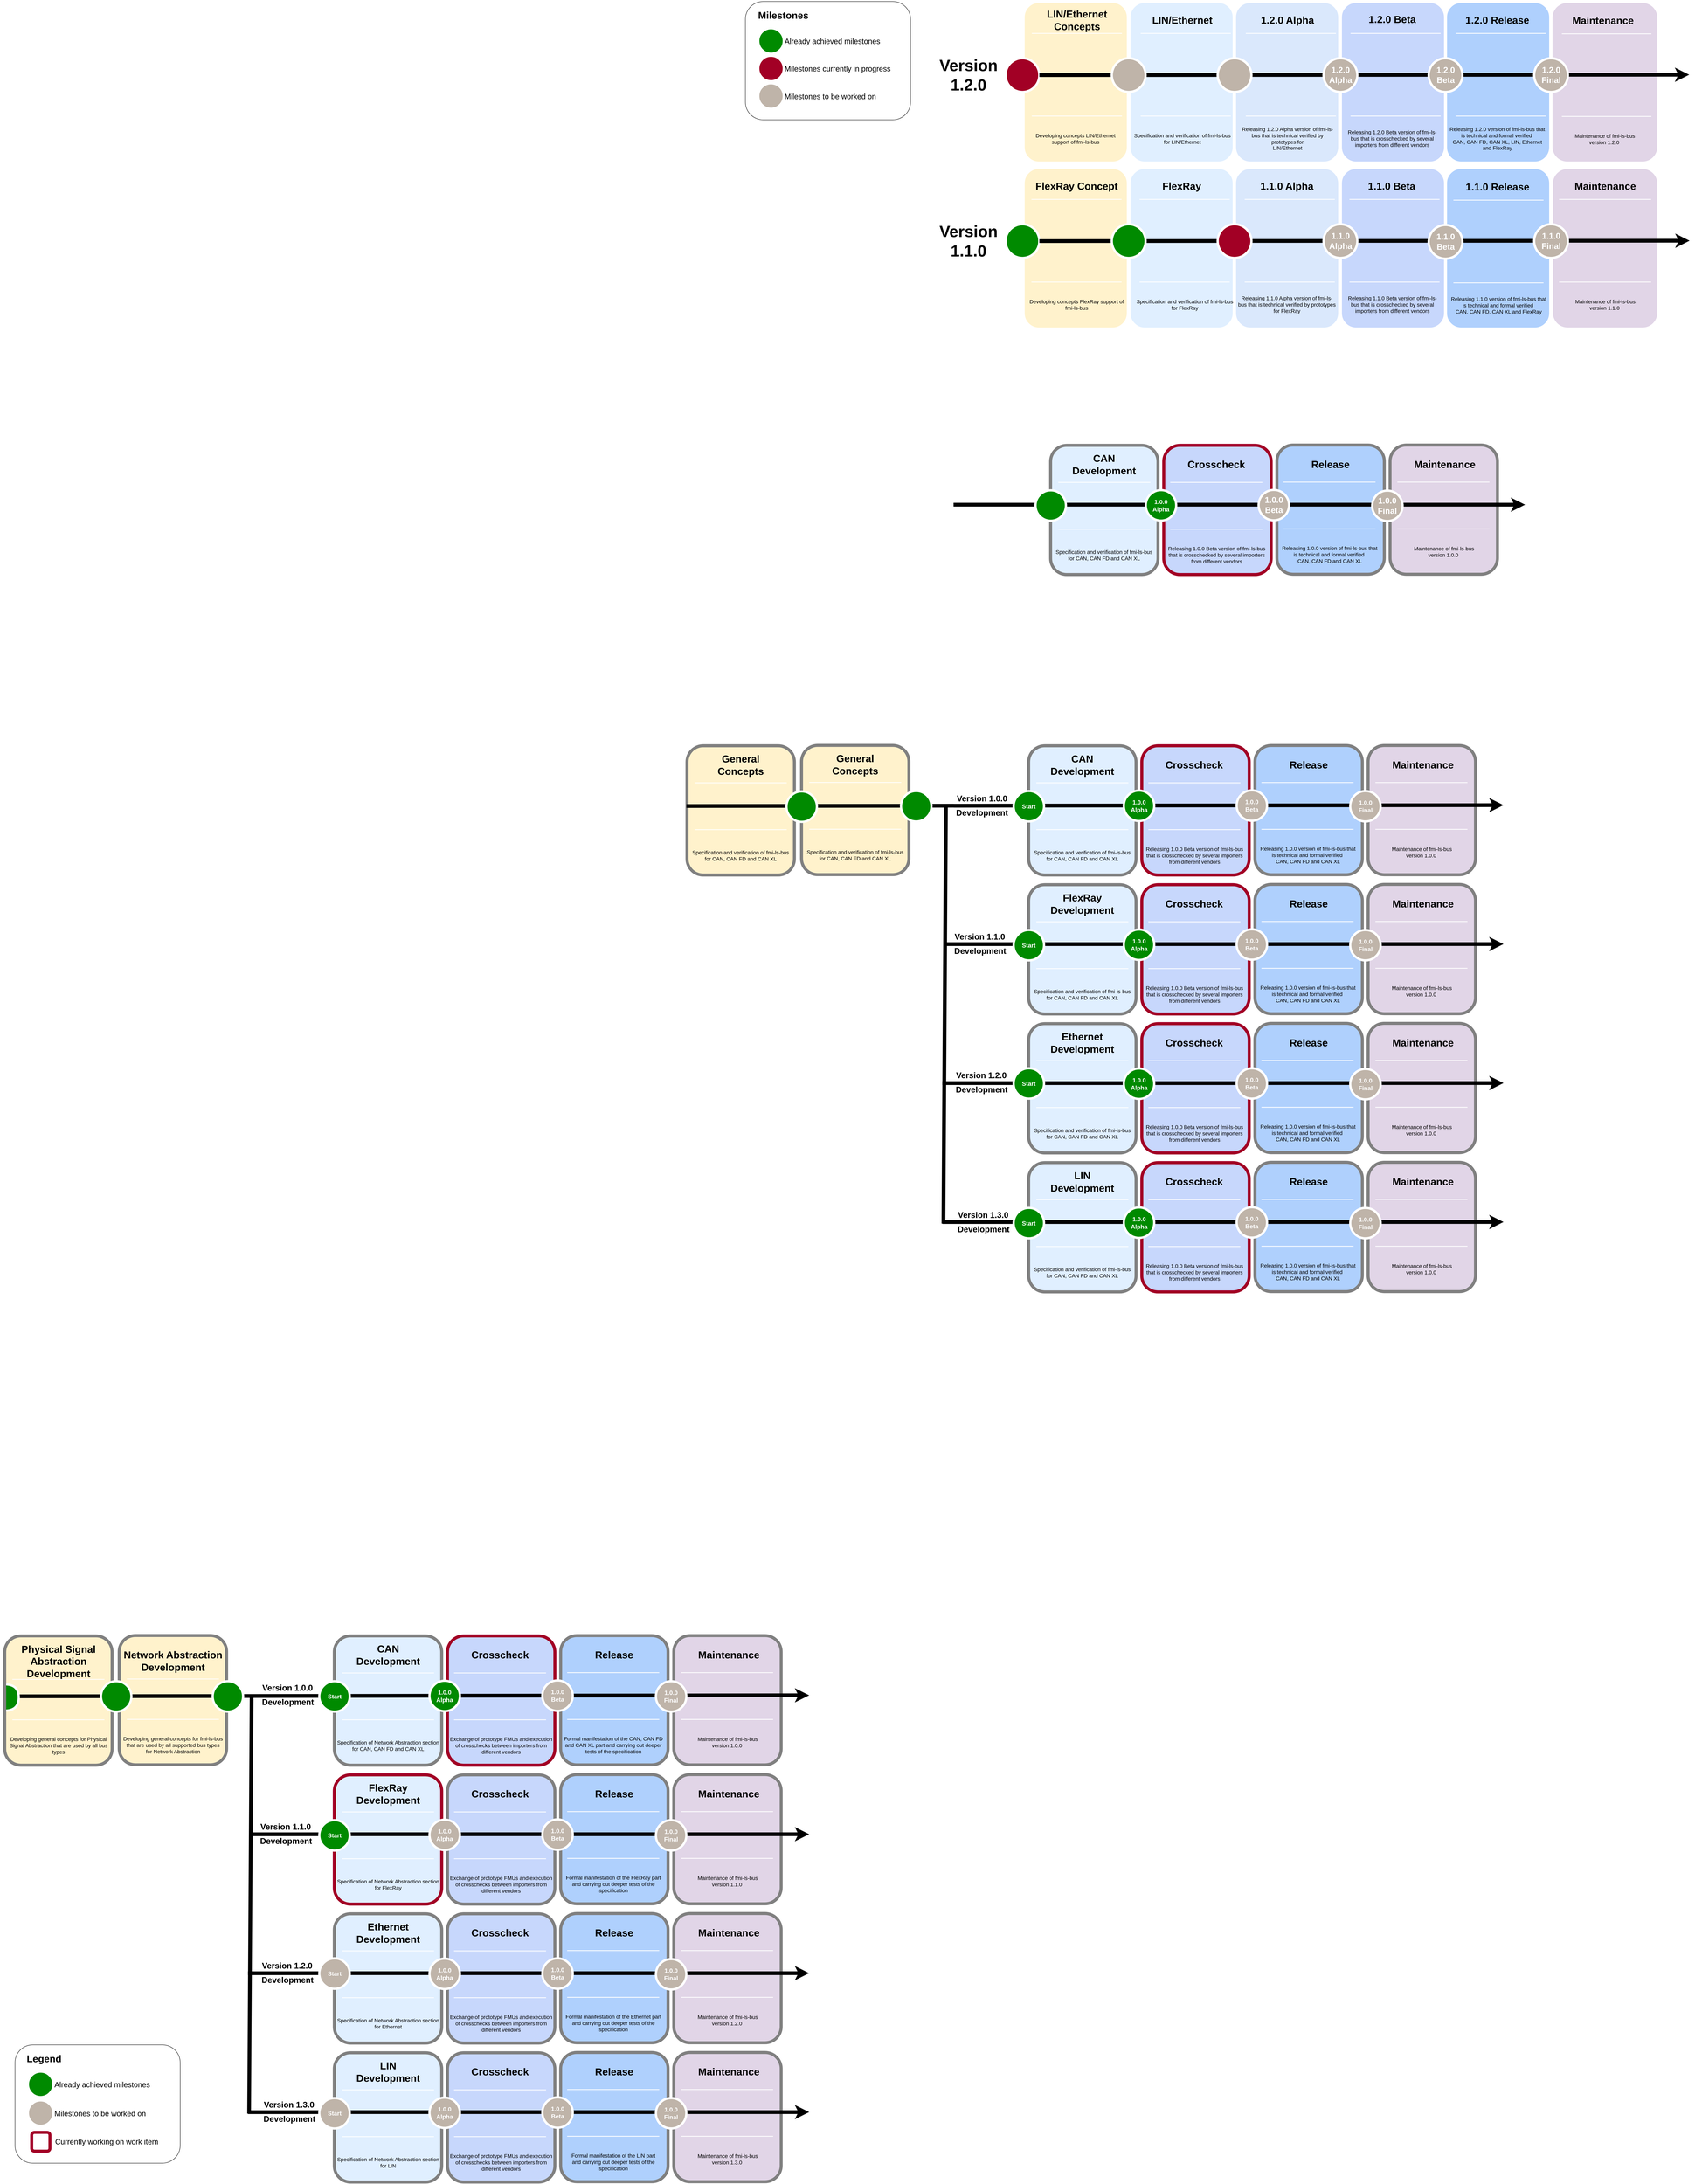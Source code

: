 <mxfile version="24.4.8" type="device">
  <diagram name="Page-1" id="12e1b939-464a-85fe-373e-61e167be1490">
    <mxGraphModel dx="5984" dy="3932" grid="1" gridSize="10" guides="1" tooltips="1" connect="1" arrows="1" fold="1" page="1" pageScale="1.5" pageWidth="1169" pageHeight="826" background="none" math="0" shadow="0">
      <root>
        <mxCell id="0" />
        <mxCell id="1" parent="0" />
        <mxCell id="8I0H8yc0v7_sOOJJQ2Jv-50" value="" style="whiteSpace=wrap;html=1;rounded=1;shadow=0;strokeWidth=8;fontSize=20;align=center;fillColor=#e0efff;strokeColor=#FFFFFF;" parent="1" vertex="1">
          <mxGeometry x="1137.5" y="-1049" width="280" height="430" as="geometry" />
        </mxCell>
        <mxCell id="8I0H8yc0v7_sOOJJQ2Jv-51" value="FlexRay" style="text;html=1;strokeColor=none;fillColor=none;align=center;verticalAlign=middle;whiteSpace=wrap;rounded=0;shadow=0;fontSize=27;fontColor=#000000;fontStyle=1" parent="1" vertex="1">
          <mxGeometry x="1145.5" y="-1029" width="264" height="60" as="geometry" />
        </mxCell>
        <mxCell id="8I0H8yc0v7_sOOJJQ2Jv-52" value="Specification and verification of fmi-ls-bus&lt;br&gt;for FlexRay" style="text;html=1;strokeColor=none;fillColor=none;align=center;verticalAlign=middle;whiteSpace=wrap;rounded=0;shadow=0;fontSize=14;fontColor=#000000;" parent="1" vertex="1">
          <mxGeometry x="1145.5" y="-729" width="280" height="90" as="geometry" />
        </mxCell>
        <mxCell id="8I0H8yc0v7_sOOJJQ2Jv-53" value="" style="line;strokeWidth=2;html=1;rounded=0;shadow=0;fontSize=27;align=center;fillColor=none;strokeColor=#FFFFFF;" parent="1" vertex="1">
          <mxGeometry x="1165.5" y="-969" width="240" height="10" as="geometry" />
        </mxCell>
        <mxCell id="8I0H8yc0v7_sOOJJQ2Jv-54" value="" style="line;strokeWidth=2;html=1;rounded=0;shadow=0;fontSize=27;align=center;fillColor=none;strokeColor=#FFFFFF;" parent="1" vertex="1">
          <mxGeometry x="1165.5" y="-749" width="240" height="10" as="geometry" />
        </mxCell>
        <mxCell id="8I0H8yc0v7_sOOJJQ2Jv-55" value="" style="whiteSpace=wrap;html=1;rounded=1;shadow=0;strokeWidth=8;fontSize=20;align=center;fillColor=#dae8fc;strokeColor=#ffffff;" parent="1" vertex="1">
          <mxGeometry x="1418.5" y="-1049" width="280" height="430" as="geometry" />
        </mxCell>
        <mxCell id="8I0H8yc0v7_sOOJJQ2Jv-56" value="1.1.0 Alpha" style="text;html=1;strokeColor=none;fillColor=none;align=center;verticalAlign=middle;whiteSpace=wrap;rounded=0;shadow=0;fontSize=27;fontColor=#000000;fontStyle=1" parent="1" vertex="1">
          <mxGeometry x="1425.5" y="-1029" width="264" height="60" as="geometry" />
        </mxCell>
        <mxCell id="8I0H8yc0v7_sOOJJQ2Jv-57" value="Releasing 1.1.0 Alpha version of fmi-ls-bus that is technical verified by prototypes for FlexRay" style="text;html=1;strokeColor=none;fillColor=none;align=center;verticalAlign=middle;whiteSpace=wrap;rounded=0;shadow=0;fontSize=14;fontColor=#000000;" parent="1" vertex="1">
          <mxGeometry x="1425.5" y="-729" width="264" height="90" as="geometry" />
        </mxCell>
        <mxCell id="8I0H8yc0v7_sOOJJQ2Jv-58" value="" style="line;strokeWidth=2;html=1;rounded=0;shadow=0;fontSize=27;align=center;fillColor=none;strokeColor=#FFFFFF;" parent="1" vertex="1">
          <mxGeometry x="1445.5" y="-969" width="240" height="10" as="geometry" />
        </mxCell>
        <mxCell id="8I0H8yc0v7_sOOJJQ2Jv-59" value="" style="line;strokeWidth=2;html=1;rounded=0;shadow=0;fontSize=27;align=center;fillColor=none;strokeColor=#FFFFFF;" parent="1" vertex="1">
          <mxGeometry x="1445.5" y="-749" width="240" height="10" as="geometry" />
        </mxCell>
        <mxCell id="8I0H8yc0v7_sOOJJQ2Jv-60" value="" style="whiteSpace=wrap;html=1;rounded=1;shadow=0;strokeWidth=8;fontSize=20;align=center;fillColor=#C7D7FC;strokeColor=#FFFFFF;" parent="1" vertex="1">
          <mxGeometry x="1700.5" y="-1049" width="280" height="430" as="geometry" />
        </mxCell>
        <mxCell id="8I0H8yc0v7_sOOJJQ2Jv-61" value="1.1.0 Beta" style="text;html=1;strokeColor=none;fillColor=none;align=center;verticalAlign=middle;whiteSpace=wrap;rounded=0;shadow=0;fontSize=27;fontColor=#000000;fontStyle=1" parent="1" vertex="1">
          <mxGeometry x="1704.5" y="-1029" width="264" height="60" as="geometry" />
        </mxCell>
        <mxCell id="8I0H8yc0v7_sOOJJQ2Jv-62" value="Releasing 1.1.0 Beta version of fmi-ls-bus that is crosschecked by several importers from different vendors" style="text;html=1;strokeColor=none;fillColor=none;align=center;verticalAlign=middle;whiteSpace=wrap;rounded=0;shadow=0;fontSize=14;fontColor=#000000;" parent="1" vertex="1">
          <mxGeometry x="1708.5" y="-729" width="260" height="90" as="geometry" />
        </mxCell>
        <mxCell id="8I0H8yc0v7_sOOJJQ2Jv-63" value="" style="line;strokeWidth=2;html=1;rounded=0;shadow=0;fontSize=27;align=center;fillColor=none;strokeColor=#FFFFFF;" parent="1" vertex="1">
          <mxGeometry x="1724.5" y="-969" width="240" height="10" as="geometry" />
        </mxCell>
        <mxCell id="8I0H8yc0v7_sOOJJQ2Jv-64" value="" style="line;strokeWidth=2;html=1;rounded=0;shadow=0;fontSize=27;align=center;fillColor=none;strokeColor=#FFFFFF;" parent="1" vertex="1">
          <mxGeometry x="1724.5" y="-749" width="240" height="10" as="geometry" />
        </mxCell>
        <mxCell id="8I0H8yc0v7_sOOJJQ2Jv-73" value="" style="whiteSpace=wrap;html=1;rounded=1;shadow=0;strokeWidth=8;fontSize=20;align=center;fillColor=#fff2cc;strokeColor=#FFFFFF;fillStyle=auto;glass=0;" parent="1" vertex="1">
          <mxGeometry x="855.5" y="-1049" width="280" height="430" as="geometry" />
        </mxCell>
        <mxCell id="8I0H8yc0v7_sOOJJQ2Jv-74" value="FlexRay Concept" style="text;html=1;strokeColor=none;fillColor=none;align=center;verticalAlign=middle;whiteSpace=wrap;rounded=0;shadow=0;fontSize=27;fontColor=#000000;fontStyle=1" parent="1" vertex="1">
          <mxGeometry x="857.5" y="-1029" width="280" height="60" as="geometry" />
        </mxCell>
        <mxCell id="8I0H8yc0v7_sOOJJQ2Jv-75" value="Developing concepts FlexRay support of fmi-ls-bus" style="text;html=1;strokeColor=none;fillColor=none;align=center;verticalAlign=middle;whiteSpace=wrap;rounded=0;shadow=0;fontSize=14;fontColor=#000000;" parent="1" vertex="1">
          <mxGeometry x="857.5" y="-729" width="280" height="90" as="geometry" />
        </mxCell>
        <mxCell id="8I0H8yc0v7_sOOJJQ2Jv-76" value="" style="line;strokeWidth=2;html=1;rounded=0;shadow=0;fontSize=27;align=center;fillColor=none;strokeColor=#FFFFFF;" parent="1" vertex="1">
          <mxGeometry x="877.5" y="-969" width="240" height="10" as="geometry" />
        </mxCell>
        <mxCell id="8I0H8yc0v7_sOOJJQ2Jv-77" value="" style="line;strokeWidth=2;html=1;rounded=0;shadow=0;fontSize=27;align=center;fillColor=none;strokeColor=#FFFFFF;" parent="1" vertex="1">
          <mxGeometry x="877.5" y="-749" width="240" height="10" as="geometry" />
        </mxCell>
        <mxCell id="8lI5MKsPfhPDp3e18J9--6" value="" style="whiteSpace=wrap;html=1;rounded=1;shadow=0;strokeWidth=8;fontSize=20;align=center;fillColor=#e0efff;strokeColor=#FFFFFF;" parent="1" vertex="1">
          <mxGeometry x="1137.5" y="-1491" width="280" height="430" as="geometry" />
        </mxCell>
        <mxCell id="8lI5MKsPfhPDp3e18J9--7" value="LIN/Ethernet" style="text;html=1;strokeColor=none;fillColor=none;align=center;verticalAlign=middle;whiteSpace=wrap;rounded=0;shadow=0;fontSize=27;fontColor=#000000;fontStyle=1" parent="1" vertex="1">
          <mxGeometry x="1148.5" y="-1471" width="261" height="60" as="geometry" />
        </mxCell>
        <mxCell id="8lI5MKsPfhPDp3e18J9--8" value="Specification and verification of fmi-ls-bus&lt;br&gt;for&amp;nbsp;LIN/Ethernet" style="text;html=1;strokeColor=none;fillColor=none;align=center;verticalAlign=middle;whiteSpace=wrap;rounded=0;shadow=0;fontSize=14;fontColor=#000000;" parent="1" vertex="1">
          <mxGeometry x="1148.5" y="-1171" width="261" height="90" as="geometry" />
        </mxCell>
        <mxCell id="8lI5MKsPfhPDp3e18J9--9" value="" style="line;strokeWidth=2;html=1;rounded=0;shadow=0;fontSize=27;align=center;fillColor=none;strokeColor=#FFFFFF;" parent="1" vertex="1">
          <mxGeometry x="1168.5" y="-1411" width="240" height="10" as="geometry" />
        </mxCell>
        <mxCell id="8lI5MKsPfhPDp3e18J9--10" value="" style="line;strokeWidth=2;html=1;rounded=0;shadow=0;fontSize=27;align=center;fillColor=none;strokeColor=#FFFFFF;" parent="1" vertex="1">
          <mxGeometry x="1168.5" y="-1191" width="240" height="10" as="geometry" />
        </mxCell>
        <mxCell id="8lI5MKsPfhPDp3e18J9--11" value="" style="whiteSpace=wrap;html=1;rounded=1;shadow=0;strokeWidth=8;fontSize=20;align=center;fillColor=#dae8fc;strokeColor=#ffffff;" parent="1" vertex="1">
          <mxGeometry x="1418.5" y="-1491" width="280" height="430" as="geometry" />
        </mxCell>
        <mxCell id="8lI5MKsPfhPDp3e18J9--12" value="1.2.0 Alpha" style="text;html=1;strokeColor=none;fillColor=none;align=center;verticalAlign=middle;whiteSpace=wrap;rounded=0;shadow=0;fontSize=27;fontColor=#000000;fontStyle=1" parent="1" vertex="1">
          <mxGeometry x="1428.5" y="-1471" width="261" height="60" as="geometry" />
        </mxCell>
        <mxCell id="8lI5MKsPfhPDp3e18J9--13" value="Releasing 1.2.0 Alpha version of fmi-ls-bus that is technical verified by prototypes for &lt;br&gt;LIN/Ethernet" style="text;html=1;strokeColor=none;fillColor=none;align=center;verticalAlign=middle;whiteSpace=wrap;rounded=0;shadow=0;fontSize=14;fontColor=#000000;" parent="1" vertex="1">
          <mxGeometry x="1428.5" y="-1171" width="261" height="90" as="geometry" />
        </mxCell>
        <mxCell id="8lI5MKsPfhPDp3e18J9--14" value="" style="line;strokeWidth=2;html=1;rounded=0;shadow=0;fontSize=27;align=center;fillColor=none;strokeColor=#FFFFFF;" parent="1" vertex="1">
          <mxGeometry x="1448.5" y="-1411" width="240" height="10" as="geometry" />
        </mxCell>
        <mxCell id="8lI5MKsPfhPDp3e18J9--15" value="" style="line;strokeWidth=2;html=1;rounded=0;shadow=0;fontSize=27;align=center;fillColor=none;strokeColor=#FFFFFF;" parent="1" vertex="1">
          <mxGeometry x="1448.5" y="-1191" width="240" height="10" as="geometry" />
        </mxCell>
        <mxCell id="8lI5MKsPfhPDp3e18J9--16" value="" style="whiteSpace=wrap;html=1;rounded=1;shadow=0;strokeWidth=8;fontSize=20;align=center;fillColor=#C7D7FC;strokeColor=#FFFFFF;" parent="1" vertex="1">
          <mxGeometry x="1700.5" y="-1491" width="280" height="430" as="geometry" />
        </mxCell>
        <mxCell id="8lI5MKsPfhPDp3e18J9--17" value="1.2.0 Beta" style="text;html=1;strokeColor=none;fillColor=none;align=center;verticalAlign=middle;whiteSpace=wrap;rounded=0;shadow=0;fontSize=27;fontColor=#000000;fontStyle=1" parent="1" vertex="1">
          <mxGeometry x="1707.5" y="-1471" width="261" height="56" as="geometry" />
        </mxCell>
        <mxCell id="8lI5MKsPfhPDp3e18J9--18" value="Releasing 1.2.0 Beta version of fmi-ls-bus that is crosschecked by several importers from different vendors" style="text;html=1;strokeColor=none;fillColor=none;align=center;verticalAlign=middle;whiteSpace=wrap;rounded=0;shadow=0;fontSize=14;fontColor=#000000;" parent="1" vertex="1">
          <mxGeometry x="1707.5" y="-1171" width="261" height="90" as="geometry" />
        </mxCell>
        <mxCell id="8lI5MKsPfhPDp3e18J9--19" value="" style="line;strokeWidth=2;html=1;rounded=0;shadow=0;fontSize=27;align=center;fillColor=none;strokeColor=#FFFFFF;" parent="1" vertex="1">
          <mxGeometry x="1727.5" y="-1411" width="240" height="10" as="geometry" />
        </mxCell>
        <mxCell id="8lI5MKsPfhPDp3e18J9--20" value="" style="line;strokeWidth=2;html=1;rounded=0;shadow=0;fontSize=27;align=center;fillColor=none;strokeColor=#FFFFFF;" parent="1" vertex="1">
          <mxGeometry x="1727.5" y="-1191" width="240" height="10" as="geometry" />
        </mxCell>
        <mxCell id="8lI5MKsPfhPDp3e18J9--23" value="" style="whiteSpace=wrap;html=1;rounded=1;shadow=0;strokeWidth=8;fontSize=20;align=center;fillColor=#fff2cc;strokeColor=#FFFFFF;fillStyle=auto;glass=0;" parent="1" vertex="1">
          <mxGeometry x="855.5" y="-1491" width="280" height="430" as="geometry" />
        </mxCell>
        <mxCell id="8lI5MKsPfhPDp3e18J9--24" value="LIN/Ethernet&lt;br&gt;Concepts" style="text;html=1;strokeColor=none;fillColor=none;align=center;verticalAlign=middle;whiteSpace=wrap;rounded=0;shadow=0;fontSize=27;fontColor=#000000;fontStyle=1" parent="1" vertex="1">
          <mxGeometry x="858.5" y="-1471" width="280" height="60" as="geometry" />
        </mxCell>
        <mxCell id="8lI5MKsPfhPDp3e18J9--25" value="Developing concepts LIN/Ethernet support of fmi-ls-bus" style="text;html=1;strokeColor=none;fillColor=none;align=center;verticalAlign=middle;whiteSpace=wrap;rounded=0;shadow=0;fontSize=14;fontColor=#000000;" parent="1" vertex="1">
          <mxGeometry x="869.5" y="-1171" width="250" height="90" as="geometry" />
        </mxCell>
        <mxCell id="8lI5MKsPfhPDp3e18J9--26" value="" style="line;strokeWidth=2;html=1;rounded=0;shadow=0;fontSize=27;align=center;fillColor=none;strokeColor=#FFFFFF;" parent="1" vertex="1">
          <mxGeometry x="878.5" y="-1411" width="240" height="10" as="geometry" />
        </mxCell>
        <mxCell id="8lI5MKsPfhPDp3e18J9--27" value="" style="line;strokeWidth=2;html=1;rounded=0;shadow=0;fontSize=27;align=center;fillColor=none;strokeColor=#FFFFFF;" parent="1" vertex="1">
          <mxGeometry x="878.5" y="-1191" width="240" height="10" as="geometry" />
        </mxCell>
        <mxCell id="8lI5MKsPfhPDp3e18J9--29" value="" style="ellipse;whiteSpace=wrap;html=1;rounded=0;shadow=0;strokeWidth=6;fontSize=14;align=center;fillColor=#A20025;strokeColor=#FFFFFF;fontColor=#FFFFFF;" parent="1" vertex="1">
          <mxGeometry x="808.5" y="-1340" width="90" height="90" as="geometry" />
        </mxCell>
        <mxCell id="8I0H8yc0v7_sOOJJQ2Jv-80" value="" style="ellipse;whiteSpace=wrap;html=1;rounded=0;shadow=0;strokeWidth=6;fontSize=14;align=center;fillColor=#008A00;strokeColor=#FFFFFF;fontColor=#FFFFFF;" parent="1" vertex="1">
          <mxGeometry x="808.5" y="-898" width="90" height="90" as="geometry" />
        </mxCell>
        <mxCell id="8lI5MKsPfhPDp3e18J9--1" value="" style="whiteSpace=wrap;html=1;rounded=1;shadow=0;strokeWidth=8;fontSize=20;align=center;fillColor=#AFD0FD;strokeColor=#FFFFFF;" parent="1" vertex="1">
          <mxGeometry x="1980.5" y="-1491" width="280" height="430" as="geometry" />
        </mxCell>
        <mxCell id="8lI5MKsPfhPDp3e18J9--2" value="1.2.0 Release" style="text;html=1;strokeColor=none;fillColor=none;align=center;verticalAlign=middle;whiteSpace=wrap;rounded=0;shadow=0;fontSize=27;fontColor=#000000;fontStyle=1" parent="1" vertex="1">
          <mxGeometry x="1987.5" y="-1471" width="261" height="60" as="geometry" />
        </mxCell>
        <mxCell id="8lI5MKsPfhPDp3e18J9--3" value="Releasing 1.2.0 version of fmi-ls-bus that&lt;br style=&quot;border-color: var(--border-color);&quot;&gt;is technical and formal verified&amp;nbsp;&lt;br style=&quot;border-color: var(--border-color);&quot;&gt;CAN, CAN FD, CAN XL, LIN, Ethernet and FlexRay" style="text;html=1;strokeColor=none;fillColor=none;align=center;verticalAlign=middle;whiteSpace=wrap;rounded=0;shadow=0;fontSize=14;fontColor=#000000;" parent="1" vertex="1">
          <mxGeometry x="1987.5" y="-1171" width="261" height="90" as="geometry" />
        </mxCell>
        <mxCell id="8lI5MKsPfhPDp3e18J9--4" value="" style="line;strokeWidth=2;html=1;rounded=0;shadow=0;fontSize=27;align=center;fillColor=none;strokeColor=#FFFFFF;" parent="1" vertex="1">
          <mxGeometry x="2007.5" y="-1411" width="240" height="10" as="geometry" />
        </mxCell>
        <mxCell id="8lI5MKsPfhPDp3e18J9--5" value="" style="line;strokeWidth=2;html=1;rounded=0;shadow=0;fontSize=27;align=center;fillColor=none;strokeColor=#FFFFFF;" parent="1" vertex="1">
          <mxGeometry x="2007.5" y="-1191" width="240" height="10" as="geometry" />
        </mxCell>
        <mxCell id="8lI5MKsPfhPDp3e18J9--53" value="" style="whiteSpace=wrap;html=1;rounded=1;shadow=0;strokeWidth=8;fontSize=20;align=center;fillColor=#afd0fd;strokeColor=#FFFFFF;" parent="1" vertex="1">
          <mxGeometry x="1980.5" y="-1049" width="280" height="430" as="geometry" />
        </mxCell>
        <mxCell id="8lI5MKsPfhPDp3e18J9--54" value="1.1.0 Release" style="text;html=1;strokeColor=none;fillColor=none;align=center;verticalAlign=middle;whiteSpace=wrap;rounded=0;shadow=0;fontSize=27;fontColor=#000000;fontStyle=1" parent="1" vertex="1">
          <mxGeometry x="1988.5" y="-1027" width="260" height="60" as="geometry" />
        </mxCell>
        <mxCell id="8lI5MKsPfhPDp3e18J9--55" value="Releasing 1.1.0 version of fmi-ls-bus that&lt;br style=&quot;border-color: var(--border-color);&quot;&gt;is technical and formal verified&amp;nbsp;&lt;br style=&quot;border-color: var(--border-color);&quot;&gt;CAN, CAN FD, CAN XL and FlexRay" style="text;html=1;strokeColor=none;fillColor=none;align=center;verticalAlign=middle;whiteSpace=wrap;rounded=0;shadow=0;fontSize=14;fontColor=#000000;" parent="1" vertex="1">
          <mxGeometry x="1981.5" y="-727" width="280" height="90" as="geometry" />
        </mxCell>
        <mxCell id="8lI5MKsPfhPDp3e18J9--56" value="" style="line;strokeWidth=2;html=1;rounded=0;shadow=0;fontSize=27;align=center;fillColor=none;strokeColor=#FFFFFF;" parent="1" vertex="1">
          <mxGeometry x="2001.5" y="-967" width="240" height="10" as="geometry" />
        </mxCell>
        <mxCell id="8lI5MKsPfhPDp3e18J9--57" value="" style="line;strokeWidth=2;html=1;rounded=0;shadow=0;fontSize=27;align=center;fillColor=none;strokeColor=#FFFFFF;" parent="1" vertex="1">
          <mxGeometry x="2001.5" y="-747" width="240" height="10" as="geometry" />
        </mxCell>
        <mxCell id="dk6QmXpyueFNErDzX7yQ-2" value="" style="group" parent="1" vertex="1" connectable="0">
          <mxGeometry x="2261.5" y="-1049" width="287" height="430" as="geometry" />
        </mxCell>
        <mxCell id="8I0H8yc0v7_sOOJJQ2Jv-45" value="" style="whiteSpace=wrap;html=1;rounded=1;shadow=0;strokeWidth=8;fontSize=20;align=center;fillColor=#e1d5e7;strokeColor=#FFFFFF;" parent="dk6QmXpyueFNErDzX7yQ-2" vertex="1">
          <mxGeometry x="1.021" width="285.979" height="430" as="geometry" />
        </mxCell>
        <mxCell id="8I0H8yc0v7_sOOJJQ2Jv-46" value="Maintenance" style="text;html=1;strokeColor=none;fillColor=none;align=center;verticalAlign=middle;whiteSpace=wrap;rounded=0;shadow=0;fontSize=27;fontColor=#000000;fontStyle=1" parent="dk6QmXpyueFNErDzX7yQ-2" vertex="1">
          <mxGeometry x="1.007" y="20" width="285.979" height="60" as="geometry" />
        </mxCell>
        <mxCell id="8I0H8yc0v7_sOOJJQ2Jv-47" value="Maintenance of fmi-ls-bus &lt;br&gt;version 1.1.0&amp;nbsp;" style="text;html=1;strokeColor=none;fillColor=none;align=center;verticalAlign=middle;whiteSpace=wrap;rounded=0;shadow=0;fontSize=14;fontColor=#000000;" parent="dk6QmXpyueFNErDzX7yQ-2" vertex="1">
          <mxGeometry x="1.007" y="320" width="285.979" height="90" as="geometry" />
        </mxCell>
        <mxCell id="8I0H8yc0v7_sOOJJQ2Jv-48" value="" style="line;strokeWidth=2;html=1;rounded=0;shadow=0;fontSize=27;align=center;fillColor=none;strokeColor=#FFFFFF;" parent="dk6QmXpyueFNErDzX7yQ-2" vertex="1">
          <mxGeometry x="21.434" y="80" width="245.125" height="10" as="geometry" />
        </mxCell>
        <mxCell id="8I0H8yc0v7_sOOJJQ2Jv-49" value="" style="line;strokeWidth=2;html=1;rounded=0;shadow=0;fontSize=27;align=center;fillColor=none;strokeColor=#FFFFFF;" parent="dk6QmXpyueFNErDzX7yQ-2" vertex="1">
          <mxGeometry x="21.434" y="300" width="245.125" height="10" as="geometry" />
        </mxCell>
        <mxCell id="8I0H8yc0v7_sOOJJQ2Jv-78" value="" style="endArrow=classic;html=1;rounded=0;strokeWidth=10;" parent="1" source="8I0H8yc0v7_sOOJJQ2Jv-80" edge="1">
          <mxGeometry relative="1" as="geometry">
            <mxPoint x="741.5" y="-854" as="sourcePoint" />
            <mxPoint x="2630.5" y="-854" as="targetPoint" />
          </mxGeometry>
        </mxCell>
        <mxCell id="8lI5MKsPfhPDp3e18J9--58" value="1.1.0&lt;br&gt;Beta" style="ellipse;whiteSpace=wrap;html=1;rounded=0;shadow=0;strokeWidth=6;fontSize=22;align=center;fillColor=#BFB4A9;strokeColor=#FFFFFF;fontColor=#ffffff;fontStyle=1" parent="1" vertex="1">
          <mxGeometry x="1935.5" y="-896" width="90" height="90" as="geometry" />
        </mxCell>
        <mxCell id="8I0H8yc0v7_sOOJJQ2Jv-69" value="1.1.0&lt;br&gt;Alpha" style="ellipse;whiteSpace=wrap;html=1;rounded=0;shadow=0;strokeWidth=6;fontSize=22;align=center;fillColor=#BFB4A9;strokeColor=#FFFFFF;fontColor=#ffffff;fontStyle=1" parent="1" vertex="1">
          <mxGeometry x="1655.5" y="-898" width="90" height="90" as="geometry" />
        </mxCell>
        <mxCell id="8I0H8yc0v7_sOOJJQ2Jv-67" value="" style="ellipse;whiteSpace=wrap;html=1;rounded=0;shadow=0;strokeWidth=6;fontSize=14;align=center;fillColor=#008A00;strokeColor=#FFFFFF;fontColor=#FFFFFF;" parent="1" vertex="1">
          <mxGeometry x="1091.5" y="-898" width="90" height="90" as="geometry" />
        </mxCell>
        <mxCell id="8I0H8yc0v7_sOOJJQ2Jv-68" value="" style="ellipse;whiteSpace=wrap;html=1;rounded=0;shadow=0;strokeWidth=6;fontSize=22;align=center;fillColor=#A20025;strokeColor=#FFFFFF;fontColor=#ffffff;fontStyle=1" parent="1" vertex="1">
          <mxGeometry x="1373.5" y="-898" width="90" height="90" as="geometry" />
        </mxCell>
        <mxCell id="8I0H8yc0v7_sOOJJQ2Jv-70" value="&lt;span style=&quot;font-size: 22px; font-weight: 700;&quot;&gt;1.1.0&lt;/span&gt;&lt;br style=&quot;font-size: 22px; font-weight: 700;&quot;&gt;&lt;span style=&quot;font-size: 22px; font-weight: 700;&quot;&gt;Final&lt;/span&gt;" style="ellipse;whiteSpace=wrap;html=1;rounded=0;shadow=0;strokeWidth=6;fontSize=14;align=center;fillColor=#BFB4A9;strokeColor=#FFFFFF;fontColor=#FFFFFF;gradientColor=none;" parent="1" vertex="1">
          <mxGeometry x="2216.5" y="-898" width="90" height="90" as="geometry" />
        </mxCell>
        <mxCell id="8lI5MKsPfhPDp3e18J9--48" value="" style="whiteSpace=wrap;html=1;rounded=1;shadow=0;strokeWidth=8;fontSize=20;align=center;fillColor=#E1D5E7;strokeColor=#FFFFFF;" parent="1" vertex="1">
          <mxGeometry x="2261.5" y="-1491" width="287" height="430" as="geometry" />
        </mxCell>
        <mxCell id="8lI5MKsPfhPDp3e18J9--49" value="Maintenance" style="text;html=1;strokeColor=none;fillColor=none;align=center;verticalAlign=middle;whiteSpace=wrap;rounded=0;shadow=0;fontSize=27;fontColor=#000000;fontStyle=1" parent="1" vertex="1">
          <mxGeometry x="2270.5" y="-1470" width="258" height="60" as="geometry" />
        </mxCell>
        <mxCell id="8lI5MKsPfhPDp3e18J9--50" value="Maintenance of fmi-ls-bus&lt;br&gt;version 1.2.0&amp;nbsp;" style="text;html=1;strokeColor=none;fillColor=none;align=center;verticalAlign=middle;whiteSpace=wrap;rounded=0;shadow=0;fontSize=14;fontColor=#000000;" parent="1" vertex="1">
          <mxGeometry x="2270.5" y="-1170" width="268" height="90" as="geometry" />
        </mxCell>
        <mxCell id="8lI5MKsPfhPDp3e18J9--51" value="" style="line;strokeWidth=2;html=1;rounded=0;shadow=0;fontSize=27;align=center;fillColor=none;strokeColor=#FFFFFF;" parent="1" vertex="1">
          <mxGeometry x="2290.357" y="-1410" width="238.286" height="10" as="geometry" />
        </mxCell>
        <mxCell id="8lI5MKsPfhPDp3e18J9--52" value="" style="line;strokeWidth=2;html=1;rounded=0;shadow=0;fontSize=27;align=center;fillColor=none;strokeColor=#FFFFFF;" parent="1" vertex="1">
          <mxGeometry x="2290.357" y="-1190" width="238.286" height="10" as="geometry" />
        </mxCell>
        <mxCell id="8lI5MKsPfhPDp3e18J9--28" value="" style="endArrow=classic;html=1;rounded=0;strokeWidth=10;" parent="1" source="8lI5MKsPfhPDp3e18J9--29" edge="1">
          <mxGeometry relative="1" as="geometry">
            <mxPoint x="742.5" y="-1296" as="sourcePoint" />
            <mxPoint x="2629.5" y="-1296" as="targetPoint" />
          </mxGeometry>
        </mxCell>
        <mxCell id="8lI5MKsPfhPDp3e18J9--30" value="1.2.0&lt;br style=&quot;font-size: 22px;&quot;&gt;Final" style="ellipse;whiteSpace=wrap;html=1;rounded=0;shadow=0;strokeWidth=6;fontSize=22;align=center;fillColor=#BFB4A9;strokeColor=#FFFFFF;fontColor=#FFFFFF;fontStyle=1" parent="1" vertex="1">
          <mxGeometry x="2216.5" y="-1340" width="90" height="90" as="geometry" />
        </mxCell>
        <mxCell id="8lI5MKsPfhPDp3e18J9--34" value="1.2.0&lt;br style=&quot;font-size: 22px;&quot;&gt;Beta" style="ellipse;whiteSpace=wrap;html=1;rounded=0;shadow=0;strokeWidth=6;fontSize=22;align=center;fillColor=#BFB4A9;strokeColor=#FFFFFF;fontColor=#FFFFFF;gradientColor=none;fontStyle=1" parent="1" vertex="1">
          <mxGeometry x="1935.5" y="-1340" width="90" height="90" as="geometry" />
        </mxCell>
        <mxCell id="8lI5MKsPfhPDp3e18J9--33" value="1.2.0&lt;br style=&quot;font-size: 22px;&quot;&gt;Alpha" style="ellipse;whiteSpace=wrap;html=1;rounded=0;shadow=0;strokeWidth=6;fontSize=22;align=center;fillColor=#BFB4A9;strokeColor=#FFFFFF;fontColor=#ffffff;fontStyle=1" parent="1" vertex="1">
          <mxGeometry x="1655.5" y="-1340" width="90" height="90" as="geometry" />
        </mxCell>
        <mxCell id="8lI5MKsPfhPDp3e18J9--32" value="" style="ellipse;whiteSpace=wrap;html=1;rounded=0;shadow=0;strokeWidth=6;fontSize=14;align=center;fillColor=#BFB4A9;strokeColor=#FFFFFF;fontColor=#ffffff;" parent="1" vertex="1">
          <mxGeometry x="1373.5" y="-1340" width="90" height="90" as="geometry" />
        </mxCell>
        <mxCell id="8lI5MKsPfhPDp3e18J9--31" value="" style="ellipse;whiteSpace=wrap;html=1;rounded=0;shadow=0;strokeWidth=6;fontSize=14;align=center;fillColor=#BFB4A9;strokeColor=#FFFFFF;fontColor=#FFFFFF;" parent="1" vertex="1">
          <mxGeometry x="1091.5" y="-1340" width="90" height="90" as="geometry" />
        </mxCell>
        <mxCell id="6XYQarOX-lOYf3YcvKte-9" value="" style="group" parent="1" vertex="1" connectable="0">
          <mxGeometry x="115.5" y="-1491" width="440" height="315" as="geometry" />
        </mxCell>
        <mxCell id="6XYQarOX-lOYf3YcvKte-1" value="" style="rounded=1;whiteSpace=wrap;html=1;" parent="6XYQarOX-lOYf3YcvKte-9" vertex="1">
          <mxGeometry width="440" height="315" as="geometry" />
        </mxCell>
        <mxCell id="6XYQarOX-lOYf3YcvKte-2" value="" style="ellipse;whiteSpace=wrap;html=1;rounded=0;shadow=0;strokeWidth=6;fontSize=14;align=center;fillColor=#008a00;strokeColor=#FFFFFF;fontColor=#ffffff;" parent="6XYQarOX-lOYf3YcvKte-9" vertex="1">
          <mxGeometry x="34.286" y="71.105" width="68" height="68" as="geometry" />
        </mxCell>
        <mxCell id="6XYQarOX-lOYf3YcvKte-3" value="Already achieved milestones" style="text;html=1;align=left;verticalAlign=middle;whiteSpace=wrap;rounded=0;fontSize=20;" parent="6XYQarOX-lOYf3YcvKte-9" vertex="1">
          <mxGeometry x="102.857" y="77.618" width="291.429" height="54.974" as="geometry" />
        </mxCell>
        <mxCell id="6XYQarOX-lOYf3YcvKte-4" value="Milestones currently in progress" style="text;html=1;align=left;verticalAlign=middle;whiteSpace=wrap;rounded=0;fontSize=20;" parent="6XYQarOX-lOYf3YcvKte-9" vertex="1">
          <mxGeometry x="102.857" y="150.916" width="308.571" height="54.974" as="geometry" />
        </mxCell>
        <mxCell id="6XYQarOX-lOYf3YcvKte-5" value="" style="ellipse;whiteSpace=wrap;html=1;rounded=0;shadow=0;strokeWidth=6;fontSize=14;align=center;fillColor=#A20025;strokeColor=#FFFFFF;fontColor=#ffffff;" parent="6XYQarOX-lOYf3YcvKte-9" vertex="1">
          <mxGeometry x="34.286" y="144.404" width="68" height="68" as="geometry" />
        </mxCell>
        <mxCell id="6XYQarOX-lOYf3YcvKte-6" value="Milestones to be worked on" style="text;html=1;align=left;verticalAlign=middle;whiteSpace=wrap;rounded=0;fontSize=20;" parent="6XYQarOX-lOYf3YcvKte-9" vertex="1">
          <mxGeometry x="102.857" y="224.215" width="308.571" height="54.974" as="geometry" />
        </mxCell>
        <mxCell id="6XYQarOX-lOYf3YcvKte-7" value="" style="ellipse;whiteSpace=wrap;html=1;rounded=0;shadow=0;strokeWidth=6;fontSize=14;align=center;fillColor=#BFB4A9;strokeColor=#FFFFFF;fontColor=#ffffff;" parent="6XYQarOX-lOYf3YcvKte-9" vertex="1">
          <mxGeometry x="34.286" y="217.702" width="68" height="68" as="geometry" />
        </mxCell>
        <mxCell id="6XYQarOX-lOYf3YcvKte-8" value="Milestones" style="text;html=1;align=center;verticalAlign=middle;whiteSpace=wrap;rounded=0;fontStyle=1;fontSize=26;" parent="6XYQarOX-lOYf3YcvKte-9" vertex="1">
          <mxGeometry x="49.999" y="9.025" width="102.857" height="54.974" as="geometry" />
        </mxCell>
        <mxCell id="6XYQarOX-lOYf3YcvKte-10" value="Version 1.2.0" style="text;html=1;align=center;verticalAlign=middle;whiteSpace=wrap;rounded=0;fontSize=43;fontStyle=1" parent="1" vertex="1">
          <mxGeometry x="679.5" y="-1310" width="60" height="30" as="geometry" />
        </mxCell>
        <mxCell id="6XYQarOX-lOYf3YcvKte-14" value="Version 1.1.0" style="text;html=1;align=center;verticalAlign=middle;whiteSpace=wrap;rounded=0;fontSize=43;fontStyle=1" parent="1" vertex="1">
          <mxGeometry x="679.5" y="-868" width="60" height="30" as="geometry" />
        </mxCell>
        <mxCell id="8lI5MKsPfhPDp3e18J9--36" value="" style="endArrow=none;html=1;rounded=0;strokeWidth=10;endFill=0;" parent="1" edge="1">
          <mxGeometry relative="1" as="geometry">
            <mxPoint x="643" y="1763" as="sourcePoint" />
            <mxPoint x="649.69" y="653" as="targetPoint" />
          </mxGeometry>
        </mxCell>
        <mxCell id="0wXpgQOcifH-zRp5SmHq-94" value="" style="group" vertex="1" connectable="0" parent="1">
          <mxGeometry x="670" y="-310" width="1522.38" height="345" as="geometry" />
        </mxCell>
        <mxCell id="0wXpgQOcifH-zRp5SmHq-95" value="" style="whiteSpace=wrap;html=1;rounded=1;shadow=0;strokeWidth=8;fontSize=20;align=center;fillColor=#afd0fd;strokeColor=#808080;" vertex="1" parent="0wXpgQOcifH-zRp5SmHq-94">
          <mxGeometry x="861.32" width="286.085" height="344.2" as="geometry" />
        </mxCell>
        <mxCell id="0wXpgQOcifH-zRp5SmHq-96" value="" style="whiteSpace=wrap;html=1;rounded=1;shadow=0;strokeWidth=8;fontSize=20;align=center;fillColor=#C7D7FC;strokeColor=#A20025;" vertex="1" parent="0wXpgQOcifH-zRp5SmHq-94">
          <mxGeometry x="559.909" y="0.8" width="286.085" height="344.2" as="geometry" />
        </mxCell>
        <mxCell id="0wXpgQOcifH-zRp5SmHq-97" value="" style="whiteSpace=wrap;html=1;rounded=1;shadow=0;strokeWidth=8;fontSize=20;align=center;fillColor=#e0efff;strokeColor=#808080;" vertex="1" parent="0wXpgQOcifH-zRp5SmHq-94">
          <mxGeometry x="258.498" y="0.8" width="286.085" height="344.2" as="geometry" />
        </mxCell>
        <mxCell id="0wXpgQOcifH-zRp5SmHq-98" value="CAN&lt;br&gt;Development" style="text;html=1;strokeColor=none;fillColor=none;align=center;verticalAlign=middle;whiteSpace=wrap;rounded=0;shadow=0;fontSize=27;fontColor=#000000;fontStyle=1" vertex="1" parent="0wXpgQOcifH-zRp5SmHq-94">
          <mxGeometry x="258.498" y="16.812" width="286.087" height="70.807" as="geometry" />
        </mxCell>
        <mxCell id="0wXpgQOcifH-zRp5SmHq-99" value="Specification and verification of fmi-ls-bus&lt;br&gt;for CAN, CAN FD and CAN XL" style="text;html=1;strokeColor=none;fillColor=none;align=center;verticalAlign=middle;whiteSpace=wrap;rounded=0;shadow=0;fontSize=14;fontColor=#000000;" vertex="1" parent="0wXpgQOcifH-zRp5SmHq-94">
          <mxGeometry x="258.498" y="256.949" width="286.085" height="72.042" as="geometry" />
        </mxCell>
        <mxCell id="0wXpgQOcifH-zRp5SmHq-100" value="" style="line;strokeWidth=2;html=1;rounded=0;shadow=0;fontSize=27;align=center;fillColor=none;strokeColor=#FFFFFF;" vertex="1" parent="0wXpgQOcifH-zRp5SmHq-94">
          <mxGeometry x="278.933" y="95.504" width="245.216" height="8.005" as="geometry" />
        </mxCell>
        <mxCell id="0wXpgQOcifH-zRp5SmHq-101" value="" style="line;strokeWidth=2;html=1;rounded=0;shadow=0;fontSize=27;align=center;fillColor=none;strokeColor=#FFFFFF;" vertex="1" parent="0wXpgQOcifH-zRp5SmHq-94">
          <mxGeometry x="278.933" y="220.13" width="245.216" height="8.005" as="geometry" />
        </mxCell>
        <mxCell id="0wXpgQOcifH-zRp5SmHq-102" value="Crosscheck" style="text;html=1;strokeColor=none;fillColor=none;align=center;verticalAlign=middle;whiteSpace=wrap;rounded=0;shadow=0;fontSize=27;fontColor=#000000;fontStyle=1" vertex="1" parent="0wXpgQOcifH-zRp5SmHq-94">
          <mxGeometry x="556.841" y="16.812" width="286.087" height="70.807" as="geometry" />
        </mxCell>
        <mxCell id="0wXpgQOcifH-zRp5SmHq-103" value="Releasing 1.0.0 Beta version of fmi-ls-bus that is crosschecked by several importers from different vendors" style="text;html=1;strokeColor=none;fillColor=none;align=center;verticalAlign=middle;whiteSpace=wrap;rounded=0;shadow=0;fontSize=14;fontColor=#000000;" vertex="1" parent="0wXpgQOcifH-zRp5SmHq-94">
          <mxGeometry x="557.865" y="256.949" width="286.085" height="72.042" as="geometry" />
        </mxCell>
        <mxCell id="0wXpgQOcifH-zRp5SmHq-104" value="" style="line;strokeWidth=2;html=1;rounded=0;shadow=0;fontSize=27;align=center;fillColor=none;strokeColor=#FFFFFF;" vertex="1" parent="0wXpgQOcifH-zRp5SmHq-94">
          <mxGeometry x="577.278" y="95.504" width="245.216" height="8.005" as="geometry" />
        </mxCell>
        <mxCell id="0wXpgQOcifH-zRp5SmHq-105" value="" style="line;strokeWidth=2;html=1;rounded=0;shadow=0;fontSize=27;align=center;fillColor=none;strokeColor=#FFFFFF;" vertex="1" parent="0wXpgQOcifH-zRp5SmHq-94">
          <mxGeometry x="577.278" y="220.13" width="245.216" height="8.005" as="geometry" />
        </mxCell>
        <mxCell id="0wXpgQOcifH-zRp5SmHq-106" value="Release" style="text;html=1;strokeColor=none;fillColor=none;align=center;verticalAlign=middle;whiteSpace=wrap;rounded=0;shadow=0;fontSize=27;fontColor=#000000;fontStyle=1" vertex="1" parent="0wXpgQOcifH-zRp5SmHq-94">
          <mxGeometry x="861.317" y="16.012" width="286.087" height="71.607" as="geometry" />
        </mxCell>
        <mxCell id="0wXpgQOcifH-zRp5SmHq-107" value="Releasing 1.0.0 version of fmi-ls-bus that&lt;br style=&quot;border-color: var(--border-color);&quot;&gt;is technical and formal verified&amp;nbsp;&lt;br style=&quot;border-color: var(--border-color);&quot;&gt;CAN, CAN FD and CAN XL" style="text;html=1;strokeColor=none;fillColor=none;align=center;verticalAlign=middle;whiteSpace=wrap;rounded=0;shadow=0;fontSize=14;fontColor=#000000;" vertex="1" parent="0wXpgQOcifH-zRp5SmHq-94">
          <mxGeometry x="859.276" y="256.148" width="286.085" height="72.042" as="geometry" />
        </mxCell>
        <mxCell id="0wXpgQOcifH-zRp5SmHq-108" value="" style="line;strokeWidth=2;html=1;rounded=0;shadow=0;fontSize=27;align=center;fillColor=none;strokeColor=#FFFFFF;" vertex="1" parent="0wXpgQOcifH-zRp5SmHq-94">
          <mxGeometry x="878.689" y="94.704" width="245.216" height="8.005" as="geometry" />
        </mxCell>
        <mxCell id="0wXpgQOcifH-zRp5SmHq-109" value="" style="line;strokeWidth=2;html=1;rounded=0;shadow=0;fontSize=27;align=center;fillColor=none;strokeColor=#FFFFFF;" vertex="1" parent="0wXpgQOcifH-zRp5SmHq-94">
          <mxGeometry x="878.689" y="219.33" width="245.216" height="8.005" as="geometry" />
        </mxCell>
        <mxCell id="0wXpgQOcifH-zRp5SmHq-110" value="Maintenance of fmi-ls-bus version 1.0.0&amp;nbsp;" style="text;html=1;strokeColor=none;fillColor=none;align=center;verticalAlign=middle;whiteSpace=wrap;rounded=0;shadow=0;fontSize=14;fontColor=#000000;" vertex="1" parent="0wXpgQOcifH-zRp5SmHq-94">
          <mxGeometry x="1239.737" y="256.949" width="71.638" height="72.042" as="geometry" />
        </mxCell>
        <mxCell id="0wXpgQOcifH-zRp5SmHq-111" value="" style="whiteSpace=wrap;html=1;rounded=1;shadow=0;strokeWidth=8;fontSize=20;align=center;fillColor=#e1d5e7;strokeColor=#808080;" vertex="1" parent="0wXpgQOcifH-zRp5SmHq-94">
          <mxGeometry x="1162.73" width="286.085" height="344.2" as="geometry" />
        </mxCell>
        <mxCell id="0wXpgQOcifH-zRp5SmHq-112" value="Maintenance" style="text;html=1;strokeColor=none;fillColor=none;align=center;verticalAlign=middle;whiteSpace=wrap;rounded=0;shadow=0;fontSize=27;fontColor=#000000;fontStyle=1" vertex="1" parent="0wXpgQOcifH-zRp5SmHq-94">
          <mxGeometry x="1261.494" y="16.012" width="95.362" height="71.607" as="geometry" />
        </mxCell>
        <mxCell id="0wXpgQOcifH-zRp5SmHq-113" value="" style="line;strokeWidth=2;html=1;rounded=0;shadow=0;fontSize=27;align=center;fillColor=none;strokeColor=#FFFFFF;" vertex="1" parent="0wXpgQOcifH-zRp5SmHq-94">
          <mxGeometry x="1182.143" y="94.704" width="245.216" height="8.005" as="geometry" />
        </mxCell>
        <mxCell id="0wXpgQOcifH-zRp5SmHq-114" value="" style="line;strokeWidth=2;html=1;rounded=0;shadow=0;fontSize=27;align=center;fillColor=none;strokeColor=#FFFFFF;" vertex="1" parent="0wXpgQOcifH-zRp5SmHq-94">
          <mxGeometry x="1182.143" y="219.33" width="245.216" height="8.005" as="geometry" />
        </mxCell>
        <mxCell id="0wXpgQOcifH-zRp5SmHq-115" value="Maintenance of fmi-ls-bus &lt;br&gt;version 1.0.0&amp;nbsp;" style="text;html=1;strokeColor=none;fillColor=none;align=center;verticalAlign=middle;whiteSpace=wrap;rounded=0;shadow=0;fontSize=14;fontColor=#000000;" vertex="1" parent="0wXpgQOcifH-zRp5SmHq-94">
          <mxGeometry x="1172.949" y="248.144" width="266.969" height="72.042" as="geometry" />
        </mxCell>
        <mxCell id="0wXpgQOcifH-zRp5SmHq-116" value="" style="endArrow=classic;html=1;rounded=0;strokeWidth=10;" edge="1" parent="0wXpgQOcifH-zRp5SmHq-94">
          <mxGeometry relative="1" as="geometry">
            <mxPoint y="158.881" as="sourcePoint" />
            <mxPoint x="1522.38" y="158.881" as="targetPoint" />
          </mxGeometry>
        </mxCell>
        <mxCell id="0wXpgQOcifH-zRp5SmHq-117" value="1.0.0&lt;br style=&quot;font-size: 22px;&quot;&gt;Beta" style="ellipse;whiteSpace=wrap;html=1;rounded=0;shadow=0;strokeWidth=6;fontSize=22;align=center;fillColor=#BFB4A9;strokeColor=#FFFFFF;fontColor=#FFFFFF;gradientColor=none;fontStyle=1" vertex="1" parent="0wXpgQOcifH-zRp5SmHq-94">
          <mxGeometry x="812.571" y="119.48" width="81.048" height="81.048" as="geometry" />
        </mxCell>
        <mxCell id="0wXpgQOcifH-zRp5SmHq-118" value="1.0.0&lt;br style=&quot;font-size: 16px;&quot;&gt;Alpha" style="ellipse;whiteSpace=wrap;html=1;rounded=0;shadow=0;strokeWidth=6;fontSize=16;align=center;fillColor=#008A00;strokeColor=#FFFFFF;fontColor=#ffffff;fontStyle=1" vertex="1" parent="0wXpgQOcifH-zRp5SmHq-94">
          <mxGeometry x="512.023" y="120.159" width="81.048" height="81.048" as="geometry" />
        </mxCell>
        <mxCell id="0wXpgQOcifH-zRp5SmHq-119" value="1.0.0&lt;br style=&quot;font-size: 22px;&quot;&gt;Final" style="ellipse;whiteSpace=wrap;html=1;rounded=0;shadow=0;strokeWidth=6;fontSize=22;align=center;fillColor=#BFB4A9;strokeColor=#FFFFFF;fontColor=#FFFFFF;gradientColor=none;fontStyle=1" vertex="1" parent="0wXpgQOcifH-zRp5SmHq-94">
          <mxGeometry x="1115.077" y="121.376" width="81.048" height="81.048" as="geometry" />
        </mxCell>
        <mxCell id="0wXpgQOcifH-zRp5SmHq-120" value="" style="ellipse;whiteSpace=wrap;html=1;rounded=0;shadow=0;strokeWidth=6;fontSize=14;align=center;fillColor=#008A00;strokeColor=#FFFFFF;fontColor=#FFFFFF;" vertex="1" parent="0wXpgQOcifH-zRp5SmHq-94">
          <mxGeometry x="218.29" y="120.575" width="81.048" height="81.048" as="geometry" />
        </mxCell>
        <mxCell id="0wXpgQOcifH-zRp5SmHq-148" value="" style="whiteSpace=wrap;html=1;rounded=1;shadow=0;strokeWidth=8;fontSize=20;align=center;fillColor=#FFF2CC;strokeColor=#808080;container=0;" vertex="1" parent="1">
          <mxGeometry x="264.998" y="489.8" width="286.085" height="344.2" as="geometry" />
        </mxCell>
        <mxCell id="0wXpgQOcifH-zRp5SmHq-149" value="General&lt;br&gt;Concepts" style="text;html=1;strokeColor=none;fillColor=none;align=center;verticalAlign=middle;whiteSpace=wrap;rounded=0;shadow=0;fontSize=27;fontColor=#000000;fontStyle=1;container=0;" vertex="1" parent="1">
          <mxGeometry x="264.998" y="505.812" width="286.087" height="70.807" as="geometry" />
        </mxCell>
        <mxCell id="0wXpgQOcifH-zRp5SmHq-150" value="Specification and verification of fmi-ls-bus&lt;br&gt;for CAN, CAN FD and CAN XL" style="text;html=1;strokeColor=none;fillColor=none;align=center;verticalAlign=middle;whiteSpace=wrap;rounded=0;shadow=0;fontSize=14;fontColor=#000000;container=0;" vertex="1" parent="1">
          <mxGeometry x="264.998" y="745.949" width="286.085" height="72.042" as="geometry" />
        </mxCell>
        <mxCell id="0wXpgQOcifH-zRp5SmHq-151" value="" style="line;strokeWidth=2;html=1;rounded=0;shadow=0;fontSize=27;align=center;fillColor=none;strokeColor=#FFFFFF;container=0;" vertex="1" parent="1">
          <mxGeometry x="285.433" y="584.504" width="245.216" height="8.005" as="geometry" />
        </mxCell>
        <mxCell id="0wXpgQOcifH-zRp5SmHq-152" value="" style="line;strokeWidth=2;html=1;rounded=0;shadow=0;fontSize=27;align=center;fillColor=none;strokeColor=#FFFFFF;container=0;" vertex="1" parent="1">
          <mxGeometry x="285.433" y="709.13" width="245.216" height="8.005" as="geometry" />
        </mxCell>
        <mxCell id="0wXpgQOcifH-zRp5SmHq-154" value="" style="group" vertex="1" connectable="0" parent="1">
          <mxGeometry x="810" y="860" width="1324.88" height="345" as="geometry" />
        </mxCell>
        <mxCell id="0wXpgQOcifH-zRp5SmHq-155" value="" style="whiteSpace=wrap;html=1;rounded=1;shadow=0;strokeWidth=8;fontSize=20;align=center;fillColor=#afd0fd;strokeColor=#808080;container=0;" vertex="1" parent="0wXpgQOcifH-zRp5SmHq-154">
          <mxGeometry x="662.819" width="286.085" height="344.2" as="geometry" />
        </mxCell>
        <mxCell id="0wXpgQOcifH-zRp5SmHq-156" value="" style="whiteSpace=wrap;html=1;rounded=1;shadow=0;strokeWidth=8;fontSize=20;align=center;fillColor=#C7D7FC;strokeColor=#A20025;container=0;" vertex="1" parent="0wXpgQOcifH-zRp5SmHq-154">
          <mxGeometry x="361.409" y="0.8" width="286.085" height="344.2" as="geometry" />
        </mxCell>
        <mxCell id="0wXpgQOcifH-zRp5SmHq-157" value="" style="whiteSpace=wrap;html=1;rounded=1;shadow=0;strokeWidth=8;fontSize=20;align=center;fillColor=#e0efff;strokeColor=#808080;container=0;" vertex="1" parent="0wXpgQOcifH-zRp5SmHq-154">
          <mxGeometry x="59.998" y="0.8" width="286.085" height="344.2" as="geometry" />
        </mxCell>
        <mxCell id="0wXpgQOcifH-zRp5SmHq-158" value="FlexRay&lt;br&gt;Development" style="text;html=1;strokeColor=none;fillColor=none;align=center;verticalAlign=middle;whiteSpace=wrap;rounded=0;shadow=0;fontSize=27;fontColor=#000000;fontStyle=1;container=0;" vertex="1" parent="0wXpgQOcifH-zRp5SmHq-154">
          <mxGeometry x="59.998" y="16.812" width="286.087" height="70.807" as="geometry" />
        </mxCell>
        <mxCell id="0wXpgQOcifH-zRp5SmHq-159" value="Specification and verification of fmi-ls-bus&lt;br&gt;for CAN, CAN FD and CAN XL" style="text;html=1;strokeColor=none;fillColor=none;align=center;verticalAlign=middle;whiteSpace=wrap;rounded=0;shadow=0;fontSize=14;fontColor=#000000;container=0;" vertex="1" parent="0wXpgQOcifH-zRp5SmHq-154">
          <mxGeometry x="59.998" y="256.949" width="286.085" height="72.042" as="geometry" />
        </mxCell>
        <mxCell id="0wXpgQOcifH-zRp5SmHq-160" value="" style="line;strokeWidth=2;html=1;rounded=0;shadow=0;fontSize=27;align=center;fillColor=none;strokeColor=#FFFFFF;container=0;" vertex="1" parent="0wXpgQOcifH-zRp5SmHq-154">
          <mxGeometry x="80.432" y="95.504" width="245.216" height="8.005" as="geometry" />
        </mxCell>
        <mxCell id="0wXpgQOcifH-zRp5SmHq-161" value="" style="line;strokeWidth=2;html=1;rounded=0;shadow=0;fontSize=27;align=center;fillColor=none;strokeColor=#FFFFFF;container=0;" vertex="1" parent="0wXpgQOcifH-zRp5SmHq-154">
          <mxGeometry x="80.432" y="220.13" width="245.216" height="8.005" as="geometry" />
        </mxCell>
        <mxCell id="0wXpgQOcifH-zRp5SmHq-162" value="Crosscheck" style="text;html=1;strokeColor=none;fillColor=none;align=center;verticalAlign=middle;whiteSpace=wrap;rounded=0;shadow=0;fontSize=27;fontColor=#000000;fontStyle=1;container=0;" vertex="1" parent="0wXpgQOcifH-zRp5SmHq-154">
          <mxGeometry x="358.34" y="16.812" width="286.087" height="70.807" as="geometry" />
        </mxCell>
        <mxCell id="0wXpgQOcifH-zRp5SmHq-163" value="Releasing 1.0.0 Beta version of fmi-ls-bus that is crosschecked by several importers from different vendors" style="text;html=1;strokeColor=none;fillColor=none;align=center;verticalAlign=middle;whiteSpace=wrap;rounded=0;shadow=0;fontSize=14;fontColor=#000000;container=0;" vertex="1" parent="0wXpgQOcifH-zRp5SmHq-154">
          <mxGeometry x="359.365" y="256.949" width="286.085" height="72.042" as="geometry" />
        </mxCell>
        <mxCell id="0wXpgQOcifH-zRp5SmHq-164" value="" style="line;strokeWidth=2;html=1;rounded=0;shadow=0;fontSize=27;align=center;fillColor=none;strokeColor=#FFFFFF;container=0;" vertex="1" parent="0wXpgQOcifH-zRp5SmHq-154">
          <mxGeometry x="378.778" y="95.504" width="245.216" height="8.005" as="geometry" />
        </mxCell>
        <mxCell id="0wXpgQOcifH-zRp5SmHq-165" value="" style="line;strokeWidth=2;html=1;rounded=0;shadow=0;fontSize=27;align=center;fillColor=none;strokeColor=#FFFFFF;container=0;" vertex="1" parent="0wXpgQOcifH-zRp5SmHq-154">
          <mxGeometry x="378.778" y="220.13" width="245.216" height="8.005" as="geometry" />
        </mxCell>
        <mxCell id="0wXpgQOcifH-zRp5SmHq-166" value="Release" style="text;html=1;strokeColor=none;fillColor=none;align=center;verticalAlign=middle;whiteSpace=wrap;rounded=0;shadow=0;fontSize=27;fontColor=#000000;fontStyle=1;container=0;" vertex="1" parent="0wXpgQOcifH-zRp5SmHq-154">
          <mxGeometry x="662.816" y="16.012" width="286.087" height="71.607" as="geometry" />
        </mxCell>
        <mxCell id="0wXpgQOcifH-zRp5SmHq-167" value="Releasing 1.0.0 version of fmi-ls-bus that&lt;br style=&quot;border-color: var(--border-color);&quot;&gt;is technical and formal verified&amp;nbsp;&lt;br style=&quot;border-color: var(--border-color);&quot;&gt;CAN, CAN FD and CAN XL" style="text;html=1;strokeColor=none;fillColor=none;align=center;verticalAlign=middle;whiteSpace=wrap;rounded=0;shadow=0;fontSize=14;fontColor=#000000;container=0;" vertex="1" parent="0wXpgQOcifH-zRp5SmHq-154">
          <mxGeometry x="660.776" y="256.148" width="286.085" height="72.042" as="geometry" />
        </mxCell>
        <mxCell id="0wXpgQOcifH-zRp5SmHq-168" value="" style="line;strokeWidth=2;html=1;rounded=0;shadow=0;fontSize=27;align=center;fillColor=none;strokeColor=#FFFFFF;container=0;" vertex="1" parent="0wXpgQOcifH-zRp5SmHq-154">
          <mxGeometry x="680.189" y="94.704" width="245.216" height="8.005" as="geometry" />
        </mxCell>
        <mxCell id="0wXpgQOcifH-zRp5SmHq-169" value="" style="line;strokeWidth=2;html=1;rounded=0;shadow=0;fontSize=27;align=center;fillColor=none;strokeColor=#FFFFFF;container=0;" vertex="1" parent="0wXpgQOcifH-zRp5SmHq-154">
          <mxGeometry x="680.189" y="219.33" width="245.216" height="8.005" as="geometry" />
        </mxCell>
        <mxCell id="0wXpgQOcifH-zRp5SmHq-170" value="Maintenance of fmi-ls-bus version 1.0.0&amp;nbsp;" style="text;html=1;strokeColor=none;fillColor=none;align=center;verticalAlign=middle;whiteSpace=wrap;rounded=0;shadow=0;fontSize=14;fontColor=#000000;container=0;" vertex="1" parent="0wXpgQOcifH-zRp5SmHq-154">
          <mxGeometry x="1041.237" y="256.949" width="71.638" height="72.042" as="geometry" />
        </mxCell>
        <mxCell id="0wXpgQOcifH-zRp5SmHq-171" value="" style="whiteSpace=wrap;html=1;rounded=1;shadow=0;strokeWidth=8;fontSize=20;align=center;fillColor=#e1d5e7;strokeColor=#808080;container=0;" vertex="1" parent="0wXpgQOcifH-zRp5SmHq-154">
          <mxGeometry x="964.23" width="286.085" height="344.2" as="geometry" />
        </mxCell>
        <mxCell id="0wXpgQOcifH-zRp5SmHq-172" value="Maintenance" style="text;html=1;strokeColor=none;fillColor=none;align=center;verticalAlign=middle;whiteSpace=wrap;rounded=0;shadow=0;fontSize=27;fontColor=#000000;fontStyle=1;container=0;" vertex="1" parent="0wXpgQOcifH-zRp5SmHq-154">
          <mxGeometry x="1062.994" y="16.012" width="95.362" height="71.607" as="geometry" />
        </mxCell>
        <mxCell id="0wXpgQOcifH-zRp5SmHq-173" value="" style="line;strokeWidth=2;html=1;rounded=0;shadow=0;fontSize=27;align=center;fillColor=none;strokeColor=#FFFFFF;container=0;" vertex="1" parent="0wXpgQOcifH-zRp5SmHq-154">
          <mxGeometry x="983.643" y="94.704" width="245.216" height="8.005" as="geometry" />
        </mxCell>
        <mxCell id="0wXpgQOcifH-zRp5SmHq-174" value="" style="line;strokeWidth=2;html=1;rounded=0;shadow=0;fontSize=27;align=center;fillColor=none;strokeColor=#FFFFFF;container=0;" vertex="1" parent="0wXpgQOcifH-zRp5SmHq-154">
          <mxGeometry x="983.643" y="219.33" width="245.216" height="8.005" as="geometry" />
        </mxCell>
        <mxCell id="0wXpgQOcifH-zRp5SmHq-175" value="Maintenance of fmi-ls-bus &lt;br&gt;version 1.0.0&amp;nbsp;" style="text;html=1;strokeColor=none;fillColor=none;align=center;verticalAlign=middle;whiteSpace=wrap;rounded=0;shadow=0;fontSize=14;fontColor=#000000;container=0;" vertex="1" parent="0wXpgQOcifH-zRp5SmHq-154">
          <mxGeometry x="974.448" y="248.144" width="266.969" height="72.042" as="geometry" />
        </mxCell>
        <mxCell id="0wXpgQOcifH-zRp5SmHq-176" value="" style="endArrow=classic;html=1;rounded=0;strokeWidth=10;" edge="1" parent="0wXpgQOcifH-zRp5SmHq-154">
          <mxGeometry relative="1" as="geometry">
            <mxPoint x="-160" y="159" as="sourcePoint" />
            <mxPoint x="1324.88" y="158.881" as="targetPoint" />
          </mxGeometry>
        </mxCell>
        <mxCell id="0wXpgQOcifH-zRp5SmHq-177" value="1.0.0&lt;br style=&quot;font-size: 16px;&quot;&gt;Beta" style="ellipse;whiteSpace=wrap;html=1;rounded=0;shadow=0;strokeWidth=6;fontSize=16;align=center;fillColor=#BFB4A9;strokeColor=#FFFFFF;fontColor=#FFFFFF;gradientColor=none;fontStyle=1;container=0;" vertex="1" parent="0wXpgQOcifH-zRp5SmHq-154">
          <mxGeometry x="614.07" y="119.48" width="81.048" height="81.048" as="geometry" />
        </mxCell>
        <mxCell id="0wXpgQOcifH-zRp5SmHq-178" value="1.0.0&lt;br style=&quot;font-size: 16px;&quot;&gt;Alpha" style="ellipse;whiteSpace=wrap;html=1;rounded=0;shadow=0;strokeWidth=6;fontSize=16;align=center;fillColor=#008A00;strokeColor=#FFFFFF;fontColor=#ffffff;fontStyle=1;container=0;" vertex="1" parent="0wXpgQOcifH-zRp5SmHq-154">
          <mxGeometry x="313.523" y="120.159" width="81.048" height="81.048" as="geometry" />
        </mxCell>
        <mxCell id="0wXpgQOcifH-zRp5SmHq-179" value="1.0.0&lt;br style=&quot;font-size: 16px;&quot;&gt;Final" style="ellipse;whiteSpace=wrap;html=1;rounded=0;shadow=0;strokeWidth=6;fontSize=16;align=center;fillColor=#BFB4A9;strokeColor=#FFFFFF;fontColor=#FFFFFF;gradientColor=none;fontStyle=1;container=0;" vertex="1" parent="0wXpgQOcifH-zRp5SmHq-154">
          <mxGeometry x="916.576" y="121.376" width="81.048" height="81.048" as="geometry" />
        </mxCell>
        <mxCell id="0wXpgQOcifH-zRp5SmHq-180" value="Start" style="ellipse;whiteSpace=wrap;html=1;rounded=0;shadow=0;strokeWidth=6;fontSize=16;align=center;fillColor=#008A00;strokeColor=#FFFFFF;fontColor=#FFFFFF;container=0;fontStyle=1" vertex="1" parent="0wXpgQOcifH-zRp5SmHq-154">
          <mxGeometry x="20" y="121.375" width="81.048" height="81.048" as="geometry" />
        </mxCell>
        <mxCell id="0wXpgQOcifH-zRp5SmHq-243" value="" style="group" vertex="1" connectable="0" parent="0wXpgQOcifH-zRp5SmHq-154">
          <mxGeometry x="-151" y="125.48" width="160" height="68" as="geometry" />
        </mxCell>
        <mxCell id="0wXpgQOcifH-zRp5SmHq-244" value="Version 1.1.0" style="text;html=1;align=center;verticalAlign=middle;whiteSpace=wrap;rounded=0;fontSize=22;fontStyle=1" vertex="1" parent="0wXpgQOcifH-zRp5SmHq-243">
          <mxGeometry x="1" width="160" height="30" as="geometry" />
        </mxCell>
        <mxCell id="0wXpgQOcifH-zRp5SmHq-245" value="Development" style="text;html=1;align=center;verticalAlign=middle;whiteSpace=wrap;rounded=0;fontSize=22;fontStyle=1" vertex="1" parent="0wXpgQOcifH-zRp5SmHq-243">
          <mxGeometry x="2" y="38" width="160" height="30" as="geometry" />
        </mxCell>
        <mxCell id="0wXpgQOcifH-zRp5SmHq-181" value="" style="group" vertex="1" connectable="0" parent="1">
          <mxGeometry x="810" y="1230" width="1324.88" height="345" as="geometry" />
        </mxCell>
        <mxCell id="0wXpgQOcifH-zRp5SmHq-182" value="" style="whiteSpace=wrap;html=1;rounded=1;shadow=0;strokeWidth=8;fontSize=20;align=center;fillColor=#afd0fd;strokeColor=#808080;container=0;" vertex="1" parent="0wXpgQOcifH-zRp5SmHq-181">
          <mxGeometry x="662.819" width="286.085" height="344.2" as="geometry" />
        </mxCell>
        <mxCell id="0wXpgQOcifH-zRp5SmHq-183" value="" style="whiteSpace=wrap;html=1;rounded=1;shadow=0;strokeWidth=8;fontSize=20;align=center;fillColor=#C7D7FC;strokeColor=#A20025;container=0;" vertex="1" parent="0wXpgQOcifH-zRp5SmHq-181">
          <mxGeometry x="361.409" y="0.8" width="286.085" height="344.2" as="geometry" />
        </mxCell>
        <mxCell id="0wXpgQOcifH-zRp5SmHq-184" value="" style="whiteSpace=wrap;html=1;rounded=1;shadow=0;strokeWidth=8;fontSize=20;align=center;fillColor=#e0efff;strokeColor=#808080;container=0;" vertex="1" parent="0wXpgQOcifH-zRp5SmHq-181">
          <mxGeometry x="59.998" y="0.8" width="286.085" height="344.2" as="geometry" />
        </mxCell>
        <mxCell id="0wXpgQOcifH-zRp5SmHq-185" value="Ethernet&lt;br&gt;Development" style="text;html=1;strokeColor=none;fillColor=none;align=center;verticalAlign=middle;whiteSpace=wrap;rounded=0;shadow=0;fontSize=27;fontColor=#000000;fontStyle=1;container=0;" vertex="1" parent="0wXpgQOcifH-zRp5SmHq-181">
          <mxGeometry x="59.998" y="16.812" width="286.087" height="70.807" as="geometry" />
        </mxCell>
        <mxCell id="0wXpgQOcifH-zRp5SmHq-186" value="Specification and verification of fmi-ls-bus&lt;br&gt;for CAN, CAN FD and CAN XL" style="text;html=1;strokeColor=none;fillColor=none;align=center;verticalAlign=middle;whiteSpace=wrap;rounded=0;shadow=0;fontSize=14;fontColor=#000000;container=0;" vertex="1" parent="0wXpgQOcifH-zRp5SmHq-181">
          <mxGeometry x="59.998" y="256.949" width="286.085" height="72.042" as="geometry" />
        </mxCell>
        <mxCell id="0wXpgQOcifH-zRp5SmHq-187" value="" style="line;strokeWidth=2;html=1;rounded=0;shadow=0;fontSize=27;align=center;fillColor=none;strokeColor=#FFFFFF;container=0;" vertex="1" parent="0wXpgQOcifH-zRp5SmHq-181">
          <mxGeometry x="80.432" y="95.504" width="245.216" height="8.005" as="geometry" />
        </mxCell>
        <mxCell id="0wXpgQOcifH-zRp5SmHq-188" value="" style="line;strokeWidth=2;html=1;rounded=0;shadow=0;fontSize=27;align=center;fillColor=none;strokeColor=#FFFFFF;container=0;" vertex="1" parent="0wXpgQOcifH-zRp5SmHq-181">
          <mxGeometry x="80.432" y="220.13" width="245.216" height="8.005" as="geometry" />
        </mxCell>
        <mxCell id="0wXpgQOcifH-zRp5SmHq-189" value="Crosscheck" style="text;html=1;strokeColor=none;fillColor=none;align=center;verticalAlign=middle;whiteSpace=wrap;rounded=0;shadow=0;fontSize=27;fontColor=#000000;fontStyle=1;container=0;" vertex="1" parent="0wXpgQOcifH-zRp5SmHq-181">
          <mxGeometry x="358.34" y="16.812" width="286.087" height="70.807" as="geometry" />
        </mxCell>
        <mxCell id="0wXpgQOcifH-zRp5SmHq-190" value="Releasing 1.0.0 Beta version of fmi-ls-bus that is crosschecked by several importers from different vendors" style="text;html=1;strokeColor=none;fillColor=none;align=center;verticalAlign=middle;whiteSpace=wrap;rounded=0;shadow=0;fontSize=14;fontColor=#000000;container=0;" vertex="1" parent="0wXpgQOcifH-zRp5SmHq-181">
          <mxGeometry x="359.365" y="256.949" width="286.085" height="72.042" as="geometry" />
        </mxCell>
        <mxCell id="0wXpgQOcifH-zRp5SmHq-191" value="" style="line;strokeWidth=2;html=1;rounded=0;shadow=0;fontSize=27;align=center;fillColor=none;strokeColor=#FFFFFF;container=0;" vertex="1" parent="0wXpgQOcifH-zRp5SmHq-181">
          <mxGeometry x="378.778" y="95.504" width="245.216" height="8.005" as="geometry" />
        </mxCell>
        <mxCell id="0wXpgQOcifH-zRp5SmHq-192" value="" style="line;strokeWidth=2;html=1;rounded=0;shadow=0;fontSize=27;align=center;fillColor=none;strokeColor=#FFFFFF;container=0;" vertex="1" parent="0wXpgQOcifH-zRp5SmHq-181">
          <mxGeometry x="378.778" y="220.13" width="245.216" height="8.005" as="geometry" />
        </mxCell>
        <mxCell id="0wXpgQOcifH-zRp5SmHq-193" value="Release" style="text;html=1;strokeColor=none;fillColor=none;align=center;verticalAlign=middle;whiteSpace=wrap;rounded=0;shadow=0;fontSize=27;fontColor=#000000;fontStyle=1;container=0;" vertex="1" parent="0wXpgQOcifH-zRp5SmHq-181">
          <mxGeometry x="662.816" y="16.012" width="286.087" height="71.607" as="geometry" />
        </mxCell>
        <mxCell id="0wXpgQOcifH-zRp5SmHq-194" value="Releasing 1.0.0 version of fmi-ls-bus that&lt;br style=&quot;border-color: var(--border-color);&quot;&gt;is technical and formal verified&amp;nbsp;&lt;br style=&quot;border-color: var(--border-color);&quot;&gt;CAN, CAN FD and CAN XL" style="text;html=1;strokeColor=none;fillColor=none;align=center;verticalAlign=middle;whiteSpace=wrap;rounded=0;shadow=0;fontSize=14;fontColor=#000000;container=0;" vertex="1" parent="0wXpgQOcifH-zRp5SmHq-181">
          <mxGeometry x="660.776" y="256.148" width="286.085" height="72.042" as="geometry" />
        </mxCell>
        <mxCell id="0wXpgQOcifH-zRp5SmHq-195" value="" style="line;strokeWidth=2;html=1;rounded=0;shadow=0;fontSize=27;align=center;fillColor=none;strokeColor=#FFFFFF;container=0;" vertex="1" parent="0wXpgQOcifH-zRp5SmHq-181">
          <mxGeometry x="680.189" y="94.704" width="245.216" height="8.005" as="geometry" />
        </mxCell>
        <mxCell id="0wXpgQOcifH-zRp5SmHq-196" value="" style="line;strokeWidth=2;html=1;rounded=0;shadow=0;fontSize=27;align=center;fillColor=none;strokeColor=#FFFFFF;container=0;" vertex="1" parent="0wXpgQOcifH-zRp5SmHq-181">
          <mxGeometry x="680.189" y="219.33" width="245.216" height="8.005" as="geometry" />
        </mxCell>
        <mxCell id="0wXpgQOcifH-zRp5SmHq-197" value="Maintenance of fmi-ls-bus version 1.0.0&amp;nbsp;" style="text;html=1;strokeColor=none;fillColor=none;align=center;verticalAlign=middle;whiteSpace=wrap;rounded=0;shadow=0;fontSize=14;fontColor=#000000;container=0;" vertex="1" parent="0wXpgQOcifH-zRp5SmHq-181">
          <mxGeometry x="1041.237" y="256.949" width="71.638" height="72.042" as="geometry" />
        </mxCell>
        <mxCell id="0wXpgQOcifH-zRp5SmHq-198" value="" style="whiteSpace=wrap;html=1;rounded=1;shadow=0;strokeWidth=8;fontSize=20;align=center;fillColor=#e1d5e7;strokeColor=#808080;container=0;" vertex="1" parent="0wXpgQOcifH-zRp5SmHq-181">
          <mxGeometry x="964.23" width="286.085" height="344.2" as="geometry" />
        </mxCell>
        <mxCell id="0wXpgQOcifH-zRp5SmHq-199" value="Maintenance" style="text;html=1;strokeColor=none;fillColor=none;align=center;verticalAlign=middle;whiteSpace=wrap;rounded=0;shadow=0;fontSize=27;fontColor=#000000;fontStyle=1;container=0;" vertex="1" parent="0wXpgQOcifH-zRp5SmHq-181">
          <mxGeometry x="1062.994" y="16.012" width="95.362" height="71.607" as="geometry" />
        </mxCell>
        <mxCell id="0wXpgQOcifH-zRp5SmHq-200" value="" style="line;strokeWidth=2;html=1;rounded=0;shadow=0;fontSize=27;align=center;fillColor=none;strokeColor=#FFFFFF;container=0;" vertex="1" parent="0wXpgQOcifH-zRp5SmHq-181">
          <mxGeometry x="983.643" y="94.704" width="245.216" height="8.005" as="geometry" />
        </mxCell>
        <mxCell id="0wXpgQOcifH-zRp5SmHq-201" value="" style="line;strokeWidth=2;html=1;rounded=0;shadow=0;fontSize=27;align=center;fillColor=none;strokeColor=#FFFFFF;container=0;" vertex="1" parent="0wXpgQOcifH-zRp5SmHq-181">
          <mxGeometry x="983.643" y="219.33" width="245.216" height="8.005" as="geometry" />
        </mxCell>
        <mxCell id="0wXpgQOcifH-zRp5SmHq-202" value="Maintenance of fmi-ls-bus &lt;br&gt;version 1.0.0&amp;nbsp;" style="text;html=1;strokeColor=none;fillColor=none;align=center;verticalAlign=middle;whiteSpace=wrap;rounded=0;shadow=0;fontSize=14;fontColor=#000000;container=0;" vertex="1" parent="0wXpgQOcifH-zRp5SmHq-181">
          <mxGeometry x="974.448" y="248.144" width="266.969" height="72.042" as="geometry" />
        </mxCell>
        <mxCell id="0wXpgQOcifH-zRp5SmHq-203" value="" style="endArrow=classic;html=1;rounded=0;strokeWidth=10;" edge="1" parent="0wXpgQOcifH-zRp5SmHq-181">
          <mxGeometry relative="1" as="geometry">
            <mxPoint x="-170" y="159" as="sourcePoint" />
            <mxPoint x="1324.88" y="158.881" as="targetPoint" />
          </mxGeometry>
        </mxCell>
        <mxCell id="0wXpgQOcifH-zRp5SmHq-204" value="1.0.0&lt;br style=&quot;font-size: 16px;&quot;&gt;Beta" style="ellipse;whiteSpace=wrap;html=1;rounded=0;shadow=0;strokeWidth=6;fontSize=16;align=center;fillColor=#BFB4A9;strokeColor=#FFFFFF;fontColor=#FFFFFF;gradientColor=none;fontStyle=1;container=0;" vertex="1" parent="0wXpgQOcifH-zRp5SmHq-181">
          <mxGeometry x="614.07" y="119.48" width="81.048" height="81.048" as="geometry" />
        </mxCell>
        <mxCell id="0wXpgQOcifH-zRp5SmHq-205" value="1.0.0&lt;br style=&quot;font-size: 16px;&quot;&gt;Alpha" style="ellipse;whiteSpace=wrap;html=1;rounded=0;shadow=0;strokeWidth=6;fontSize=16;align=center;fillColor=#008A00;strokeColor=#FFFFFF;fontColor=#ffffff;fontStyle=1;container=0;" vertex="1" parent="0wXpgQOcifH-zRp5SmHq-181">
          <mxGeometry x="313.523" y="120.159" width="81.048" height="81.048" as="geometry" />
        </mxCell>
        <mxCell id="0wXpgQOcifH-zRp5SmHq-206" value="1.0.0&lt;br style=&quot;font-size: 16px;&quot;&gt;Final" style="ellipse;whiteSpace=wrap;html=1;rounded=0;shadow=0;strokeWidth=6;fontSize=16;align=center;fillColor=#BFB4A9;strokeColor=#FFFFFF;fontColor=#FFFFFF;gradientColor=none;fontStyle=1;container=0;" vertex="1" parent="0wXpgQOcifH-zRp5SmHq-181">
          <mxGeometry x="916.576" y="121.376" width="81.048" height="81.048" as="geometry" />
        </mxCell>
        <mxCell id="0wXpgQOcifH-zRp5SmHq-207" value="&lt;font style=&quot;font-size: 16px;&quot;&gt;&lt;b&gt;Start&lt;/b&gt;&lt;/font&gt;" style="ellipse;whiteSpace=wrap;html=1;rounded=0;shadow=0;strokeWidth=6;fontSize=14;align=center;fillColor=#008A00;strokeColor=#FFFFFF;fontColor=#FFFFFF;container=0;" vertex="1" parent="0wXpgQOcifH-zRp5SmHq-181">
          <mxGeometry x="20" y="119.475" width="81.048" height="81.048" as="geometry" />
        </mxCell>
        <mxCell id="0wXpgQOcifH-zRp5SmHq-250" value="" style="group" vertex="1" connectable="0" parent="0wXpgQOcifH-zRp5SmHq-181">
          <mxGeometry x="-149" y="124.16" width="160" height="68" as="geometry" />
        </mxCell>
        <mxCell id="0wXpgQOcifH-zRp5SmHq-251" value="Version 1.2.0" style="text;html=1;align=center;verticalAlign=middle;whiteSpace=wrap;rounded=0;fontSize=22;fontStyle=1" vertex="1" parent="0wXpgQOcifH-zRp5SmHq-250">
          <mxGeometry x="3" width="160" height="30" as="geometry" />
        </mxCell>
        <mxCell id="0wXpgQOcifH-zRp5SmHq-252" value="Development" style="text;html=1;align=center;verticalAlign=middle;whiteSpace=wrap;rounded=0;fontSize=22;fontStyle=1" vertex="1" parent="0wXpgQOcifH-zRp5SmHq-250">
          <mxGeometry x="4" y="38" width="160" height="30" as="geometry" />
        </mxCell>
        <mxCell id="0wXpgQOcifH-zRp5SmHq-208" value="" style="group" vertex="1" connectable="0" parent="1">
          <mxGeometry x="810" y="1600" width="1324.88" height="345" as="geometry" />
        </mxCell>
        <mxCell id="0wXpgQOcifH-zRp5SmHq-209" value="" style="whiteSpace=wrap;html=1;rounded=1;shadow=0;strokeWidth=8;fontSize=20;align=center;fillColor=#afd0fd;strokeColor=#808080;container=0;" vertex="1" parent="0wXpgQOcifH-zRp5SmHq-208">
          <mxGeometry x="662.819" width="286.085" height="344.2" as="geometry" />
        </mxCell>
        <mxCell id="0wXpgQOcifH-zRp5SmHq-210" value="" style="whiteSpace=wrap;html=1;rounded=1;shadow=0;strokeWidth=8;fontSize=20;align=center;fillColor=#C7D7FC;strokeColor=#A20025;container=0;" vertex="1" parent="0wXpgQOcifH-zRp5SmHq-208">
          <mxGeometry x="361.409" y="0.8" width="286.085" height="344.2" as="geometry" />
        </mxCell>
        <mxCell id="0wXpgQOcifH-zRp5SmHq-211" value="" style="whiteSpace=wrap;html=1;rounded=1;shadow=0;strokeWidth=8;fontSize=20;align=center;fillColor=#e0efff;strokeColor=#808080;container=0;" vertex="1" parent="0wXpgQOcifH-zRp5SmHq-208">
          <mxGeometry x="59.998" y="0.8" width="286.085" height="344.2" as="geometry" />
        </mxCell>
        <mxCell id="0wXpgQOcifH-zRp5SmHq-212" value="LIN&lt;br&gt;Development" style="text;html=1;strokeColor=none;fillColor=none;align=center;verticalAlign=middle;whiteSpace=wrap;rounded=0;shadow=0;fontSize=27;fontColor=#000000;fontStyle=1;container=0;" vertex="1" parent="0wXpgQOcifH-zRp5SmHq-208">
          <mxGeometry x="59.998" y="16.812" width="286.087" height="70.807" as="geometry" />
        </mxCell>
        <mxCell id="0wXpgQOcifH-zRp5SmHq-213" value="Specification and verification of fmi-ls-bus&lt;br&gt;for CAN, CAN FD and CAN XL" style="text;html=1;strokeColor=none;fillColor=none;align=center;verticalAlign=middle;whiteSpace=wrap;rounded=0;shadow=0;fontSize=14;fontColor=#000000;container=0;" vertex="1" parent="0wXpgQOcifH-zRp5SmHq-208">
          <mxGeometry x="59.998" y="256.949" width="286.085" height="72.042" as="geometry" />
        </mxCell>
        <mxCell id="0wXpgQOcifH-zRp5SmHq-214" value="" style="line;strokeWidth=2;html=1;rounded=0;shadow=0;fontSize=27;align=center;fillColor=none;strokeColor=#FFFFFF;container=0;" vertex="1" parent="0wXpgQOcifH-zRp5SmHq-208">
          <mxGeometry x="80.432" y="95.504" width="245.216" height="8.005" as="geometry" />
        </mxCell>
        <mxCell id="0wXpgQOcifH-zRp5SmHq-215" value="" style="line;strokeWidth=2;html=1;rounded=0;shadow=0;fontSize=27;align=center;fillColor=none;strokeColor=#FFFFFF;container=0;" vertex="1" parent="0wXpgQOcifH-zRp5SmHq-208">
          <mxGeometry x="80.432" y="220.13" width="245.216" height="8.005" as="geometry" />
        </mxCell>
        <mxCell id="0wXpgQOcifH-zRp5SmHq-216" value="Crosscheck" style="text;html=1;strokeColor=none;fillColor=none;align=center;verticalAlign=middle;whiteSpace=wrap;rounded=0;shadow=0;fontSize=27;fontColor=#000000;fontStyle=1;container=0;" vertex="1" parent="0wXpgQOcifH-zRp5SmHq-208">
          <mxGeometry x="358.34" y="16.812" width="286.087" height="70.807" as="geometry" />
        </mxCell>
        <mxCell id="0wXpgQOcifH-zRp5SmHq-217" value="Releasing 1.0.0 Beta version of fmi-ls-bus that is crosschecked by several importers from different vendors" style="text;html=1;strokeColor=none;fillColor=none;align=center;verticalAlign=middle;whiteSpace=wrap;rounded=0;shadow=0;fontSize=14;fontColor=#000000;container=0;" vertex="1" parent="0wXpgQOcifH-zRp5SmHq-208">
          <mxGeometry x="359.365" y="256.949" width="286.085" height="72.042" as="geometry" />
        </mxCell>
        <mxCell id="0wXpgQOcifH-zRp5SmHq-218" value="" style="line;strokeWidth=2;html=1;rounded=0;shadow=0;fontSize=27;align=center;fillColor=none;strokeColor=#FFFFFF;container=0;" vertex="1" parent="0wXpgQOcifH-zRp5SmHq-208">
          <mxGeometry x="378.778" y="95.504" width="245.216" height="8.005" as="geometry" />
        </mxCell>
        <mxCell id="0wXpgQOcifH-zRp5SmHq-219" value="" style="line;strokeWidth=2;html=1;rounded=0;shadow=0;fontSize=27;align=center;fillColor=none;strokeColor=#FFFFFF;container=0;" vertex="1" parent="0wXpgQOcifH-zRp5SmHq-208">
          <mxGeometry x="378.778" y="220.13" width="245.216" height="8.005" as="geometry" />
        </mxCell>
        <mxCell id="0wXpgQOcifH-zRp5SmHq-220" value="Release" style="text;html=1;strokeColor=none;fillColor=none;align=center;verticalAlign=middle;whiteSpace=wrap;rounded=0;shadow=0;fontSize=27;fontColor=#000000;fontStyle=1;container=0;" vertex="1" parent="0wXpgQOcifH-zRp5SmHq-208">
          <mxGeometry x="662.816" y="16.012" width="286.087" height="71.607" as="geometry" />
        </mxCell>
        <mxCell id="0wXpgQOcifH-zRp5SmHq-221" value="Releasing 1.0.0 version of fmi-ls-bus that&lt;br style=&quot;border-color: var(--border-color);&quot;&gt;is technical and formal verified&amp;nbsp;&lt;br style=&quot;border-color: var(--border-color);&quot;&gt;CAN, CAN FD and CAN XL" style="text;html=1;strokeColor=none;fillColor=none;align=center;verticalAlign=middle;whiteSpace=wrap;rounded=0;shadow=0;fontSize=14;fontColor=#000000;container=0;" vertex="1" parent="0wXpgQOcifH-zRp5SmHq-208">
          <mxGeometry x="660.776" y="256.148" width="286.085" height="72.042" as="geometry" />
        </mxCell>
        <mxCell id="0wXpgQOcifH-zRp5SmHq-222" value="" style="line;strokeWidth=2;html=1;rounded=0;shadow=0;fontSize=27;align=center;fillColor=none;strokeColor=#FFFFFF;container=0;" vertex="1" parent="0wXpgQOcifH-zRp5SmHq-208">
          <mxGeometry x="680.189" y="94.704" width="245.216" height="8.005" as="geometry" />
        </mxCell>
        <mxCell id="0wXpgQOcifH-zRp5SmHq-223" value="" style="line;strokeWidth=2;html=1;rounded=0;shadow=0;fontSize=27;align=center;fillColor=none;strokeColor=#FFFFFF;container=0;" vertex="1" parent="0wXpgQOcifH-zRp5SmHq-208">
          <mxGeometry x="680.189" y="219.33" width="245.216" height="8.005" as="geometry" />
        </mxCell>
        <mxCell id="0wXpgQOcifH-zRp5SmHq-224" value="Maintenance of fmi-ls-bus version 1.0.0&amp;nbsp;" style="text;html=1;strokeColor=none;fillColor=none;align=center;verticalAlign=middle;whiteSpace=wrap;rounded=0;shadow=0;fontSize=14;fontColor=#000000;container=0;" vertex="1" parent="0wXpgQOcifH-zRp5SmHq-208">
          <mxGeometry x="1041.237" y="256.949" width="71.638" height="72.042" as="geometry" />
        </mxCell>
        <mxCell id="0wXpgQOcifH-zRp5SmHq-225" value="" style="whiteSpace=wrap;html=1;rounded=1;shadow=0;strokeWidth=8;fontSize=20;align=center;fillColor=#e1d5e7;strokeColor=#808080;container=0;" vertex="1" parent="0wXpgQOcifH-zRp5SmHq-208">
          <mxGeometry x="964.23" width="286.085" height="344.2" as="geometry" />
        </mxCell>
        <mxCell id="0wXpgQOcifH-zRp5SmHq-226" value="Maintenance" style="text;html=1;strokeColor=none;fillColor=none;align=center;verticalAlign=middle;whiteSpace=wrap;rounded=0;shadow=0;fontSize=27;fontColor=#000000;fontStyle=1;container=0;" vertex="1" parent="0wXpgQOcifH-zRp5SmHq-208">
          <mxGeometry x="1062.994" y="16.012" width="95.362" height="71.607" as="geometry" />
        </mxCell>
        <mxCell id="0wXpgQOcifH-zRp5SmHq-227" value="" style="line;strokeWidth=2;html=1;rounded=0;shadow=0;fontSize=27;align=center;fillColor=none;strokeColor=#FFFFFF;container=0;" vertex="1" parent="0wXpgQOcifH-zRp5SmHq-208">
          <mxGeometry x="983.643" y="94.704" width="245.216" height="8.005" as="geometry" />
        </mxCell>
        <mxCell id="0wXpgQOcifH-zRp5SmHq-228" value="" style="line;strokeWidth=2;html=1;rounded=0;shadow=0;fontSize=27;align=center;fillColor=none;strokeColor=#FFFFFF;container=0;" vertex="1" parent="0wXpgQOcifH-zRp5SmHq-208">
          <mxGeometry x="983.643" y="219.33" width="245.216" height="8.005" as="geometry" />
        </mxCell>
        <mxCell id="0wXpgQOcifH-zRp5SmHq-229" value="Maintenance of fmi-ls-bus &lt;br&gt;version 1.0.0&amp;nbsp;" style="text;html=1;strokeColor=none;fillColor=none;align=center;verticalAlign=middle;whiteSpace=wrap;rounded=0;shadow=0;fontSize=14;fontColor=#000000;container=0;" vertex="1" parent="0wXpgQOcifH-zRp5SmHq-208">
          <mxGeometry x="974.448" y="248.144" width="266.969" height="72.042" as="geometry" />
        </mxCell>
        <mxCell id="0wXpgQOcifH-zRp5SmHq-230" value="" style="endArrow=classic;html=1;rounded=0;strokeWidth=10;" edge="1" parent="0wXpgQOcifH-zRp5SmHq-208">
          <mxGeometry relative="1" as="geometry">
            <mxPoint x="-170" y="159" as="sourcePoint" />
            <mxPoint x="1324.88" y="158.881" as="targetPoint" />
          </mxGeometry>
        </mxCell>
        <mxCell id="0wXpgQOcifH-zRp5SmHq-231" value="1.0.0&lt;br style=&quot;font-size: 16px;&quot;&gt;Beta" style="ellipse;whiteSpace=wrap;html=1;rounded=0;shadow=0;strokeWidth=6;fontSize=16;align=center;fillColor=#BFB4A9;strokeColor=#FFFFFF;fontColor=#FFFFFF;gradientColor=none;fontStyle=1;container=0;" vertex="1" parent="0wXpgQOcifH-zRp5SmHq-208">
          <mxGeometry x="614.07" y="119.48" width="81.048" height="81.048" as="geometry" />
        </mxCell>
        <mxCell id="0wXpgQOcifH-zRp5SmHq-232" value="1.0.0&lt;br style=&quot;font-size: 16px;&quot;&gt;Alpha" style="ellipse;whiteSpace=wrap;html=1;rounded=0;shadow=0;strokeWidth=6;fontSize=16;align=center;fillColor=#008A00;strokeColor=#FFFFFF;fontColor=#ffffff;fontStyle=1;container=0;" vertex="1" parent="0wXpgQOcifH-zRp5SmHq-208">
          <mxGeometry x="313.523" y="120.159" width="81.048" height="81.048" as="geometry" />
        </mxCell>
        <mxCell id="0wXpgQOcifH-zRp5SmHq-233" value="1.0.0&lt;br style=&quot;font-size: 16px;&quot;&gt;Final" style="ellipse;whiteSpace=wrap;html=1;rounded=0;shadow=0;strokeWidth=6;fontSize=16;align=center;fillColor=#BFB4A9;strokeColor=#FFFFFF;fontColor=#FFFFFF;gradientColor=none;fontStyle=1;container=0;" vertex="1" parent="0wXpgQOcifH-zRp5SmHq-208">
          <mxGeometry x="916.576" y="121.376" width="81.048" height="81.048" as="geometry" />
        </mxCell>
        <mxCell id="0wXpgQOcifH-zRp5SmHq-234" value="Start" style="ellipse;whiteSpace=wrap;html=1;rounded=0;shadow=0;strokeWidth=6;fontSize=16;align=center;fillColor=#008A00;strokeColor=#FFFFFF;fontColor=#FFFFFF;container=0;fontStyle=1" vertex="1" parent="0wXpgQOcifH-zRp5SmHq-208">
          <mxGeometry x="20" y="121.375" width="81.048" height="81.048" as="geometry" />
        </mxCell>
        <mxCell id="0wXpgQOcifH-zRp5SmHq-238" value="" style="group" vertex="1" connectable="0" parent="1">
          <mxGeometry x="666" y="617" width="160" height="68" as="geometry" />
        </mxCell>
        <mxCell id="0wXpgQOcifH-zRp5SmHq-236" value="Version 1.0.0" style="text;html=1;align=center;verticalAlign=middle;whiteSpace=wrap;rounded=0;fontSize=22;fontStyle=1" vertex="1" parent="0wXpgQOcifH-zRp5SmHq-238">
          <mxGeometry x="-0.5" width="160" height="30" as="geometry" />
        </mxCell>
        <mxCell id="0wXpgQOcifH-zRp5SmHq-237" value="Development" style="text;html=1;align=center;verticalAlign=middle;whiteSpace=wrap;rounded=0;fontSize=22;fontStyle=1" vertex="1" parent="0wXpgQOcifH-zRp5SmHq-238">
          <mxGeometry y="38" width="160" height="30" as="geometry" />
        </mxCell>
        <mxCell id="0wXpgQOcifH-zRp5SmHq-253" value="" style="group" vertex="1" connectable="0" parent="1">
          <mxGeometry x="664" y="1726" width="160" height="68" as="geometry" />
        </mxCell>
        <mxCell id="0wXpgQOcifH-zRp5SmHq-254" value="Version 1.3.0" style="text;html=1;align=center;verticalAlign=middle;whiteSpace=wrap;rounded=0;fontSize=22;fontStyle=1" vertex="1" parent="0wXpgQOcifH-zRp5SmHq-253">
          <mxGeometry x="5" width="160" height="30" as="geometry" />
        </mxCell>
        <mxCell id="0wXpgQOcifH-zRp5SmHq-255" value="Development" style="text;html=1;align=center;verticalAlign=middle;whiteSpace=wrap;rounded=0;fontSize=22;fontStyle=1" vertex="1" parent="0wXpgQOcifH-zRp5SmHq-253">
          <mxGeometry x="6" y="38" width="160" height="30" as="geometry" />
        </mxCell>
        <mxCell id="0wXpgQOcifH-zRp5SmHq-258" value="" style="whiteSpace=wrap;html=1;rounded=1;shadow=0;strokeWidth=8;fontSize=20;align=center;fillColor=#FFF2CC;strokeColor=#808080;container=0;" vertex="1" parent="1">
          <mxGeometry x="-40.002" y="490.8" width="286.085" height="344.2" as="geometry" />
        </mxCell>
        <mxCell id="0wXpgQOcifH-zRp5SmHq-259" value="General&lt;br&gt;Concepts" style="text;html=1;strokeColor=none;fillColor=none;align=center;verticalAlign=middle;whiteSpace=wrap;rounded=0;shadow=0;fontSize=27;fontColor=#000000;fontStyle=1;container=0;" vertex="1" parent="1">
          <mxGeometry x="-40.002" y="506.812" width="286.087" height="70.807" as="geometry" />
        </mxCell>
        <mxCell id="0wXpgQOcifH-zRp5SmHq-260" value="Specification and verification of fmi-ls-bus&lt;br&gt;for CAN, CAN FD and CAN XL" style="text;html=1;strokeColor=none;fillColor=none;align=center;verticalAlign=middle;whiteSpace=wrap;rounded=0;shadow=0;fontSize=14;fontColor=#000000;container=0;" vertex="1" parent="1">
          <mxGeometry x="-40.002" y="746.949" width="286.085" height="72.042" as="geometry" />
        </mxCell>
        <mxCell id="0wXpgQOcifH-zRp5SmHq-261" value="" style="line;strokeWidth=2;html=1;rounded=0;shadow=0;fontSize=27;align=center;fillColor=none;strokeColor=#FFFFFF;container=0;" vertex="1" parent="1">
          <mxGeometry x="-19.567" y="585.504" width="245.216" height="8.005" as="geometry" />
        </mxCell>
        <mxCell id="0wXpgQOcifH-zRp5SmHq-262" value="" style="line;strokeWidth=2;html=1;rounded=0;shadow=0;fontSize=27;align=center;fillColor=none;strokeColor=#FFFFFF;container=0;" vertex="1" parent="1">
          <mxGeometry x="-19.567" y="710.13" width="245.216" height="8.005" as="geometry" />
        </mxCell>
        <mxCell id="0wXpgQOcifH-zRp5SmHq-153" value="" style="group" vertex="1" connectable="0" parent="1">
          <mxGeometry x="810" y="490" width="1324.88" height="345" as="geometry" />
        </mxCell>
        <mxCell id="8lI5MKsPfhPDp3e18J9--40" value="" style="whiteSpace=wrap;html=1;rounded=1;shadow=0;strokeWidth=8;fontSize=20;align=center;fillColor=#afd0fd;strokeColor=#808080;container=0;" parent="0wXpgQOcifH-zRp5SmHq-153" vertex="1">
          <mxGeometry x="662.819" width="286.085" height="344.2" as="geometry" />
        </mxCell>
        <mxCell id="60da8b9f42644d3a-31" value="" style="whiteSpace=wrap;html=1;rounded=1;shadow=0;strokeWidth=8;fontSize=20;align=center;fillColor=#C7D7FC;strokeColor=#A20025;container=0;" parent="0wXpgQOcifH-zRp5SmHq-153" vertex="1">
          <mxGeometry x="361.409" y="0.8" width="286.085" height="344.2" as="geometry" />
        </mxCell>
        <mxCell id="60da8b9f42644d3a-17" value="" style="whiteSpace=wrap;html=1;rounded=1;shadow=0;strokeWidth=8;fontSize=20;align=center;fillColor=#e0efff;strokeColor=#808080;container=0;" parent="0wXpgQOcifH-zRp5SmHq-153" vertex="1">
          <mxGeometry x="59.998" y="0.8" width="286.085" height="344.2" as="geometry" />
        </mxCell>
        <mxCell id="60da8b9f42644d3a-18" value="CAN&lt;br&gt;Development" style="text;html=1;strokeColor=none;fillColor=none;align=center;verticalAlign=middle;whiteSpace=wrap;rounded=0;shadow=0;fontSize=27;fontColor=#000000;fontStyle=1;container=0;" parent="0wXpgQOcifH-zRp5SmHq-153" vertex="1">
          <mxGeometry x="59.998" y="16.812" width="286.087" height="70.807" as="geometry" />
        </mxCell>
        <mxCell id="60da8b9f42644d3a-19" value="Specification and verification of fmi-ls-bus&lt;br&gt;for CAN, CAN FD and CAN XL" style="text;html=1;strokeColor=none;fillColor=none;align=center;verticalAlign=middle;whiteSpace=wrap;rounded=0;shadow=0;fontSize=14;fontColor=#000000;container=0;" parent="0wXpgQOcifH-zRp5SmHq-153" vertex="1">
          <mxGeometry x="59.998" y="256.949" width="286.085" height="72.042" as="geometry" />
        </mxCell>
        <mxCell id="60da8b9f42644d3a-27" value="" style="line;strokeWidth=2;html=1;rounded=0;shadow=0;fontSize=27;align=center;fillColor=none;strokeColor=#FFFFFF;container=0;" parent="0wXpgQOcifH-zRp5SmHq-153" vertex="1">
          <mxGeometry x="80.432" y="95.504" width="245.216" height="8.005" as="geometry" />
        </mxCell>
        <mxCell id="60da8b9f42644d3a-28" value="" style="line;strokeWidth=2;html=1;rounded=0;shadow=0;fontSize=27;align=center;fillColor=none;strokeColor=#FFFFFF;container=0;" parent="0wXpgQOcifH-zRp5SmHq-153" vertex="1">
          <mxGeometry x="80.432" y="220.13" width="245.216" height="8.005" as="geometry" />
        </mxCell>
        <mxCell id="60da8b9f42644d3a-32" value="Crosscheck" style="text;html=1;strokeColor=none;fillColor=none;align=center;verticalAlign=middle;whiteSpace=wrap;rounded=0;shadow=0;fontSize=27;fontColor=#000000;fontStyle=1;container=0;" parent="0wXpgQOcifH-zRp5SmHq-153" vertex="1">
          <mxGeometry x="358.34" y="16.812" width="286.087" height="70.807" as="geometry" />
        </mxCell>
        <mxCell id="60da8b9f42644d3a-33" value="Releasing 1.0.0 Beta version of fmi-ls-bus that is crosschecked by several importers from different vendors" style="text;html=1;strokeColor=none;fillColor=none;align=center;verticalAlign=middle;whiteSpace=wrap;rounded=0;shadow=0;fontSize=14;fontColor=#000000;container=0;" parent="0wXpgQOcifH-zRp5SmHq-153" vertex="1">
          <mxGeometry x="359.365" y="256.949" width="286.085" height="72.042" as="geometry" />
        </mxCell>
        <mxCell id="60da8b9f42644d3a-34" value="" style="line;strokeWidth=2;html=1;rounded=0;shadow=0;fontSize=27;align=center;fillColor=none;strokeColor=#FFFFFF;container=0;" parent="0wXpgQOcifH-zRp5SmHq-153" vertex="1">
          <mxGeometry x="378.778" y="95.504" width="245.216" height="8.005" as="geometry" />
        </mxCell>
        <mxCell id="60da8b9f42644d3a-35" value="" style="line;strokeWidth=2;html=1;rounded=0;shadow=0;fontSize=27;align=center;fillColor=none;strokeColor=#FFFFFF;container=0;" parent="0wXpgQOcifH-zRp5SmHq-153" vertex="1">
          <mxGeometry x="378.778" y="220.13" width="245.216" height="8.005" as="geometry" />
        </mxCell>
        <mxCell id="8lI5MKsPfhPDp3e18J9--41" value="Release" style="text;html=1;strokeColor=none;fillColor=none;align=center;verticalAlign=middle;whiteSpace=wrap;rounded=0;shadow=0;fontSize=27;fontColor=#000000;fontStyle=1;container=0;" parent="0wXpgQOcifH-zRp5SmHq-153" vertex="1">
          <mxGeometry x="662.816" y="16.012" width="286.087" height="71.607" as="geometry" />
        </mxCell>
        <mxCell id="8lI5MKsPfhPDp3e18J9--42" value="Releasing 1.0.0 version of fmi-ls-bus that&lt;br style=&quot;border-color: var(--border-color);&quot;&gt;is technical and formal verified&amp;nbsp;&lt;br style=&quot;border-color: var(--border-color);&quot;&gt;CAN, CAN FD and CAN XL" style="text;html=1;strokeColor=none;fillColor=none;align=center;verticalAlign=middle;whiteSpace=wrap;rounded=0;shadow=0;fontSize=14;fontColor=#000000;container=0;" parent="0wXpgQOcifH-zRp5SmHq-153" vertex="1">
          <mxGeometry x="660.776" y="256.148" width="286.085" height="72.042" as="geometry" />
        </mxCell>
        <mxCell id="8lI5MKsPfhPDp3e18J9--43" value="" style="line;strokeWidth=2;html=1;rounded=0;shadow=0;fontSize=27;align=center;fillColor=none;strokeColor=#FFFFFF;container=0;" parent="0wXpgQOcifH-zRp5SmHq-153" vertex="1">
          <mxGeometry x="680.189" y="94.704" width="245.216" height="8.005" as="geometry" />
        </mxCell>
        <mxCell id="8lI5MKsPfhPDp3e18J9--44" value="" style="line;strokeWidth=2;html=1;rounded=0;shadow=0;fontSize=27;align=center;fillColor=none;strokeColor=#FFFFFF;container=0;" parent="0wXpgQOcifH-zRp5SmHq-153" vertex="1">
          <mxGeometry x="680.189" y="219.33" width="245.216" height="8.005" as="geometry" />
        </mxCell>
        <mxCell id="8I0H8yc0v7_sOOJJQ2Jv-85" value="Maintenance of fmi-ls-bus version 1.0.0&amp;nbsp;" style="text;html=1;strokeColor=none;fillColor=none;align=center;verticalAlign=middle;whiteSpace=wrap;rounded=0;shadow=0;fontSize=14;fontColor=#000000;container=0;" parent="0wXpgQOcifH-zRp5SmHq-153" vertex="1">
          <mxGeometry x="1041.237" y="256.949" width="71.638" height="72.042" as="geometry" />
        </mxCell>
        <mxCell id="8I0H8yc0v7_sOOJJQ2Jv-83" value="" style="whiteSpace=wrap;html=1;rounded=1;shadow=0;strokeWidth=8;fontSize=20;align=center;fillColor=#e1d5e7;strokeColor=#808080;container=0;" parent="0wXpgQOcifH-zRp5SmHq-153" vertex="1">
          <mxGeometry x="964.23" width="286.085" height="344.2" as="geometry" />
        </mxCell>
        <mxCell id="8I0H8yc0v7_sOOJJQ2Jv-84" value="Maintenance" style="text;html=1;strokeColor=none;fillColor=none;align=center;verticalAlign=middle;whiteSpace=wrap;rounded=0;shadow=0;fontSize=27;fontColor=#000000;fontStyle=1;container=0;" parent="0wXpgQOcifH-zRp5SmHq-153" vertex="1">
          <mxGeometry x="1062.994" y="16.012" width="95.362" height="71.607" as="geometry" />
        </mxCell>
        <mxCell id="8I0H8yc0v7_sOOJJQ2Jv-86" value="" style="line;strokeWidth=2;html=1;rounded=0;shadow=0;fontSize=27;align=center;fillColor=none;strokeColor=#FFFFFF;container=0;" parent="0wXpgQOcifH-zRp5SmHq-153" vertex="1">
          <mxGeometry x="983.643" y="94.704" width="245.216" height="8.005" as="geometry" />
        </mxCell>
        <mxCell id="8I0H8yc0v7_sOOJJQ2Jv-87" value="" style="line;strokeWidth=2;html=1;rounded=0;shadow=0;fontSize=27;align=center;fillColor=none;strokeColor=#FFFFFF;container=0;" parent="0wXpgQOcifH-zRp5SmHq-153" vertex="1">
          <mxGeometry x="983.643" y="219.33" width="245.216" height="8.005" as="geometry" />
        </mxCell>
        <mxCell id="dk6QmXpyueFNErDzX7yQ-1" value="Maintenance of fmi-ls-bus &lt;br&gt;version 1.0.0&amp;nbsp;" style="text;html=1;strokeColor=none;fillColor=none;align=center;verticalAlign=middle;whiteSpace=wrap;rounded=0;shadow=0;fontSize=14;fontColor=#000000;container=0;" parent="0wXpgQOcifH-zRp5SmHq-153" vertex="1">
          <mxGeometry x="974.448" y="248.144" width="266.969" height="72.042" as="geometry" />
        </mxCell>
        <mxCell id="khZST9RxEuUmSbnh5kG9-13" value="" style="endArrow=classic;html=1;rounded=0;strokeWidth=10;exitX=-0.005;exitY=0.466;exitDx=0;exitDy=0;exitPerimeter=0;" parent="0wXpgQOcifH-zRp5SmHq-153" edge="1" source="0wXpgQOcifH-zRp5SmHq-258">
          <mxGeometry relative="1" as="geometry">
            <mxPoint x="-197.5" y="158.881" as="sourcePoint" />
            <mxPoint x="1324.88" y="158.881" as="targetPoint" />
          </mxGeometry>
        </mxCell>
        <mxCell id="60da8b9f42644d3a-38" value="1.0.0&lt;br style=&quot;font-size: 16px;&quot;&gt;Beta" style="ellipse;whiteSpace=wrap;html=1;rounded=0;shadow=0;strokeWidth=6;fontSize=16;align=center;fillColor=#BFB4A9;strokeColor=#FFFFFF;fontColor=#FFFFFF;gradientColor=none;fontStyle=1;container=0;" parent="0wXpgQOcifH-zRp5SmHq-153" vertex="1">
          <mxGeometry x="614.07" y="119.48" width="81.048" height="81.048" as="geometry" />
        </mxCell>
        <mxCell id="60da8b9f42644d3a-36" value="1.0.0&lt;br style=&quot;font-size: 16px;&quot;&gt;Alpha" style="ellipse;whiteSpace=wrap;html=1;rounded=0;shadow=0;strokeWidth=6;fontSize=16;align=center;fillColor=#008A00;strokeColor=#FFFFFF;fontColor=#ffffff;fontStyle=1;container=0;" parent="0wXpgQOcifH-zRp5SmHq-153" vertex="1">
          <mxGeometry x="313.523" y="120.159" width="81.048" height="81.048" as="geometry" />
        </mxCell>
        <mxCell id="8lI5MKsPfhPDp3e18J9--60" value="1.0.0&lt;br style=&quot;font-size: 16px;&quot;&gt;Final" style="ellipse;whiteSpace=wrap;html=1;rounded=0;shadow=0;strokeWidth=6;fontSize=16;align=center;fillColor=#BFB4A9;strokeColor=#FFFFFF;fontColor=#FFFFFF;gradientColor=none;fontStyle=1;container=0;" parent="0wXpgQOcifH-zRp5SmHq-153" vertex="1">
          <mxGeometry x="916.576" y="121.376" width="81.048" height="81.048" as="geometry" />
        </mxCell>
        <mxCell id="60da8b9f42644d3a-22" value="" style="ellipse;whiteSpace=wrap;html=1;rounded=0;shadow=0;strokeWidth=6;fontSize=14;align=center;fillColor=#008A00;strokeColor=#FFFFFF;fontColor=#FFFFFF;container=0;" parent="0wXpgQOcifH-zRp5SmHq-153" vertex="1">
          <mxGeometry x="-280" y="121.375" width="81.048" height="81.048" as="geometry" />
        </mxCell>
        <mxCell id="0wXpgQOcifH-zRp5SmHq-242" value="Start" style="ellipse;whiteSpace=wrap;html=1;rounded=0;shadow=0;strokeWidth=6;fontSize=16;align=center;fillColor=#008A00;strokeColor=#FFFFFF;fontColor=#FFFFFF;container=0;fontStyle=1" vertex="1" parent="0wXpgQOcifH-zRp5SmHq-153">
          <mxGeometry x="20" y="121.375" width="81.048" height="81.048" as="geometry" />
        </mxCell>
        <mxCell id="0wXpgQOcifH-zRp5SmHq-263" value="" style="ellipse;whiteSpace=wrap;html=1;rounded=0;shadow=0;strokeWidth=6;fontSize=14;align=center;fillColor=#008A00;strokeColor=#FFFFFF;fontColor=#FFFFFF;container=0;" vertex="1" parent="0wXpgQOcifH-zRp5SmHq-153">
          <mxGeometry x="-585" y="122.375" width="81.048" height="81.048" as="geometry" />
        </mxCell>
        <mxCell id="0wXpgQOcifH-zRp5SmHq-399" value="" style="endArrow=none;html=1;rounded=0;strokeWidth=10;endFill=0;" edge="1" parent="1">
          <mxGeometry relative="1" as="geometry">
            <mxPoint x="-1206.45" y="4133.2" as="sourcePoint" />
            <mxPoint x="-1199.76" y="3023.2" as="targetPoint" />
          </mxGeometry>
        </mxCell>
        <mxCell id="0wXpgQOcifH-zRp5SmHq-400" value="" style="whiteSpace=wrap;html=1;rounded=1;shadow=0;strokeWidth=8;fontSize=20;align=center;fillColor=#FFF2CC;strokeColor=#808080;container=0;" vertex="1" parent="1">
          <mxGeometry x="-1552.452" y="2860.0" width="286.085" height="344.2" as="geometry" />
        </mxCell>
        <mxCell id="0wXpgQOcifH-zRp5SmHq-401" value="Network Abstraction&lt;br&gt;Development" style="text;html=1;strokeColor=none;fillColor=none;align=center;verticalAlign=middle;whiteSpace=wrap;rounded=0;shadow=0;fontSize=27;fontColor=#000000;fontStyle=1;container=0;" vertex="1" parent="1">
          <mxGeometry x="-1552.452" y="2893.012" width="286.087" height="70.807" as="geometry" />
        </mxCell>
        <mxCell id="0wXpgQOcifH-zRp5SmHq-402" value="Developing general concepts for fmi-ls-bus that are used by all supported bus types for&amp;nbsp;Network Abstraction" style="text;html=1;strokeColor=none;fillColor=none;align=center;verticalAlign=middle;whiteSpace=wrap;rounded=0;shadow=0;fontSize=14;fontColor=#000000;container=0;" vertex="1" parent="1">
          <mxGeometry x="-1552.452" y="3116.149" width="286.085" height="72.042" as="geometry" />
        </mxCell>
        <mxCell id="0wXpgQOcifH-zRp5SmHq-403" value="" style="line;strokeWidth=2;html=1;rounded=0;shadow=0;fontSize=27;align=center;fillColor=none;strokeColor=#FFFFFF;container=0;" vertex="1" parent="1">
          <mxGeometry x="-1532.017" y="2971.704" width="245.216" height="8.005" as="geometry" />
        </mxCell>
        <mxCell id="0wXpgQOcifH-zRp5SmHq-404" value="" style="line;strokeWidth=2;html=1;rounded=0;shadow=0;fontSize=27;align=center;fillColor=none;strokeColor=#FFFFFF;container=0;" vertex="1" parent="1">
          <mxGeometry x="-1532.017" y="3079.33" width="245.216" height="8.005" as="geometry" />
        </mxCell>
        <mxCell id="0wXpgQOcifH-zRp5SmHq-492" value="" style="group" vertex="1" connectable="0" parent="1">
          <mxGeometry x="-1183.45" y="2985.2" width="160" height="68" as="geometry" />
        </mxCell>
        <mxCell id="0wXpgQOcifH-zRp5SmHq-493" value="Version 1.0.0" style="text;html=1;align=center;verticalAlign=middle;whiteSpace=wrap;rounded=0;fontSize=22;fontStyle=1" vertex="1" parent="0wXpgQOcifH-zRp5SmHq-492">
          <mxGeometry x="-0.5" width="160" height="30" as="geometry" />
        </mxCell>
        <mxCell id="0wXpgQOcifH-zRp5SmHq-494" value="Development" style="text;html=1;align=center;verticalAlign=middle;whiteSpace=wrap;rounded=0;fontSize=22;fontStyle=1" vertex="1" parent="0wXpgQOcifH-zRp5SmHq-492">
          <mxGeometry y="38" width="160" height="30" as="geometry" />
        </mxCell>
        <mxCell id="0wXpgQOcifH-zRp5SmHq-495" value="" style="group" vertex="1" connectable="0" parent="1">
          <mxGeometry x="-1185.45" y="4095.2" width="160" height="68" as="geometry" />
        </mxCell>
        <mxCell id="0wXpgQOcifH-zRp5SmHq-496" value="Version 1.3.0" style="text;html=1;align=center;verticalAlign=middle;whiteSpace=wrap;rounded=0;fontSize=22;fontStyle=1" vertex="1" parent="0wXpgQOcifH-zRp5SmHq-495">
          <mxGeometry x="5" width="160" height="30" as="geometry" />
        </mxCell>
        <mxCell id="0wXpgQOcifH-zRp5SmHq-497" value="Development" style="text;html=1;align=center;verticalAlign=middle;whiteSpace=wrap;rounded=0;fontSize=22;fontStyle=1" vertex="1" parent="0wXpgQOcifH-zRp5SmHq-495">
          <mxGeometry x="6" y="38" width="160" height="30" as="geometry" />
        </mxCell>
        <mxCell id="0wXpgQOcifH-zRp5SmHq-498" value="" style="whiteSpace=wrap;html=1;rounded=1;shadow=0;strokeWidth=8;fontSize=20;align=center;fillColor=#FFF2CC;strokeColor=#808080;container=0;" vertex="1" parent="1">
          <mxGeometry x="-1857.452" y="2861.0" width="286.085" height="344.2" as="geometry" />
        </mxCell>
        <mxCell id="0wXpgQOcifH-zRp5SmHq-499" value="Physical Signal Abstraction Development" style="text;html=1;strokeColor=none;fillColor=none;align=center;verticalAlign=middle;whiteSpace=wrap;rounded=0;shadow=0;fontSize=27;fontColor=#000000;fontStyle=1;container=0;" vertex="1" parent="1">
          <mxGeometry x="-1857.452" y="2894.012" width="286.087" height="70.807" as="geometry" />
        </mxCell>
        <mxCell id="0wXpgQOcifH-zRp5SmHq-500" value="Developing general concepts for Physical Signal Abstraction that are used by all bus types" style="text;html=1;strokeColor=none;fillColor=none;align=center;verticalAlign=middle;whiteSpace=wrap;rounded=0;shadow=0;fontSize=14;fontColor=#000000;container=0;" vertex="1" parent="1">
          <mxGeometry x="-1857.452" y="3117.149" width="286.085" height="72.042" as="geometry" />
        </mxCell>
        <mxCell id="0wXpgQOcifH-zRp5SmHq-501" value="" style="line;strokeWidth=2;html=1;rounded=0;shadow=0;fontSize=27;align=center;fillColor=none;strokeColor=#FFFFFF;container=0;" vertex="1" parent="1">
          <mxGeometry x="-1837.017" y="2972.704" width="245.216" height="8.005" as="geometry" />
        </mxCell>
        <mxCell id="0wXpgQOcifH-zRp5SmHq-502" value="" style="line;strokeWidth=2;html=1;rounded=0;shadow=0;fontSize=27;align=center;fillColor=none;strokeColor=#FFFFFF;container=0;" vertex="1" parent="1">
          <mxGeometry x="-1837.017" y="3080.33" width="245.216" height="8.005" as="geometry" />
        </mxCell>
        <mxCell id="0wXpgQOcifH-zRp5SmHq-504" value="" style="whiteSpace=wrap;html=1;rounded=1;shadow=0;strokeWidth=8;fontSize=20;align=center;fillColor=#afd0fd;strokeColor=#808080;container=0;" vertex="1" parent="1">
          <mxGeometry x="-376.631" y="2860.2" width="286.085" height="344.2" as="geometry" />
        </mxCell>
        <mxCell id="0wXpgQOcifH-zRp5SmHq-505" value="" style="whiteSpace=wrap;html=1;rounded=1;shadow=0;strokeWidth=8;fontSize=20;align=center;fillColor=#C7D7FC;strokeColor=#A20025;container=0;" vertex="1" parent="1">
          <mxGeometry x="-678.041" y="2861.0" width="286.085" height="344.2" as="geometry" />
        </mxCell>
        <mxCell id="0wXpgQOcifH-zRp5SmHq-506" value="" style="whiteSpace=wrap;html=1;rounded=1;shadow=0;strokeWidth=8;fontSize=20;align=center;fillColor=#e0efff;strokeColor=#808080;container=0;" vertex="1" parent="1">
          <mxGeometry x="-979.452" y="2861.0" width="286.085" height="344.2" as="geometry" />
        </mxCell>
        <mxCell id="0wXpgQOcifH-zRp5SmHq-507" value="CAN&lt;br&gt;Development" style="text;html=1;strokeColor=none;fillColor=none;align=center;verticalAlign=middle;whiteSpace=wrap;rounded=0;shadow=0;fontSize=27;fontColor=#000000;fontStyle=1;container=0;" vertex="1" parent="1">
          <mxGeometry x="-979.452" y="2877.012" width="286.087" height="70.807" as="geometry" />
        </mxCell>
        <mxCell id="0wXpgQOcifH-zRp5SmHq-508" value="Specification of Network Abstraction section&lt;br&gt;for CAN, CAN FD and CAN XL" style="text;html=1;strokeColor=none;fillColor=none;align=center;verticalAlign=middle;whiteSpace=wrap;rounded=0;shadow=0;fontSize=14;fontColor=#000000;container=0;" vertex="1" parent="1">
          <mxGeometry x="-979.452" y="3117.149" width="286.085" height="72.042" as="geometry" />
        </mxCell>
        <mxCell id="0wXpgQOcifH-zRp5SmHq-509" value="" style="line;strokeWidth=2;html=1;rounded=0;shadow=0;fontSize=27;align=center;fillColor=none;strokeColor=#FFFFFF;container=0;" vertex="1" parent="1">
          <mxGeometry x="-959.018" y="2955.704" width="245.216" height="8.005" as="geometry" />
        </mxCell>
        <mxCell id="0wXpgQOcifH-zRp5SmHq-510" value="" style="line;strokeWidth=2;html=1;rounded=0;shadow=0;fontSize=27;align=center;fillColor=none;strokeColor=#FFFFFF;container=0;" vertex="1" parent="1">
          <mxGeometry x="-959.018" y="3080.33" width="245.216" height="8.005" as="geometry" />
        </mxCell>
        <mxCell id="0wXpgQOcifH-zRp5SmHq-511" value="Crosscheck" style="text;html=1;strokeColor=none;fillColor=none;align=center;verticalAlign=middle;whiteSpace=wrap;rounded=0;shadow=0;fontSize=27;fontColor=#000000;fontStyle=1;container=0;" vertex="1" parent="1">
          <mxGeometry x="-681.11" y="2877.012" width="286.087" height="70.807" as="geometry" />
        </mxCell>
        <mxCell id="0wXpgQOcifH-zRp5SmHq-512" value="Exchange of prototype FMUs and execution of crosschecks between importers from different vendors" style="text;html=1;strokeColor=none;fillColor=none;align=center;verticalAlign=middle;whiteSpace=wrap;rounded=0;shadow=0;fontSize=14;fontColor=#000000;container=0;" vertex="1" parent="1">
          <mxGeometry x="-678.085" y="3117.149" width="286.085" height="72.042" as="geometry" />
        </mxCell>
        <mxCell id="0wXpgQOcifH-zRp5SmHq-513" value="" style="line;strokeWidth=2;html=1;rounded=0;shadow=0;fontSize=27;align=center;fillColor=none;strokeColor=#FFFFFF;container=0;" vertex="1" parent="1">
          <mxGeometry x="-660.672" y="2955.704" width="245.216" height="8.005" as="geometry" />
        </mxCell>
        <mxCell id="0wXpgQOcifH-zRp5SmHq-514" value="" style="line;strokeWidth=2;html=1;rounded=0;shadow=0;fontSize=27;align=center;fillColor=none;strokeColor=#FFFFFF;container=0;" vertex="1" parent="1">
          <mxGeometry x="-660.672" y="3080.33" width="245.216" height="8.005" as="geometry" />
        </mxCell>
        <mxCell id="0wXpgQOcifH-zRp5SmHq-515" value="Release" style="text;html=1;strokeColor=none;fillColor=none;align=center;verticalAlign=middle;whiteSpace=wrap;rounded=0;shadow=0;fontSize=27;fontColor=#000000;fontStyle=1;container=0;" vertex="1" parent="1">
          <mxGeometry x="-376.634" y="2876.212" width="286.087" height="71.607" as="geometry" />
        </mxCell>
        <mxCell id="0wXpgQOcifH-zRp5SmHq-516" value="Formal manifestation of the CAN, CAN FD and CAN XL part and carrying out deeper tests of the specification" style="text;html=1;strokeColor=none;fillColor=none;align=center;verticalAlign=middle;whiteSpace=wrap;rounded=0;shadow=0;fontSize=14;fontColor=#000000;container=0;" vertex="1" parent="1">
          <mxGeometry x="-378.674" y="3116.348" width="286.085" height="72.042" as="geometry" />
        </mxCell>
        <mxCell id="0wXpgQOcifH-zRp5SmHq-517" value="" style="line;strokeWidth=2;html=1;rounded=0;shadow=0;fontSize=27;align=center;fillColor=none;strokeColor=#FFFFFF;container=0;" vertex="1" parent="1">
          <mxGeometry x="-359.261" y="2954.904" width="245.216" height="8.005" as="geometry" />
        </mxCell>
        <mxCell id="0wXpgQOcifH-zRp5SmHq-518" value="" style="line;strokeWidth=2;html=1;rounded=0;shadow=0;fontSize=27;align=center;fillColor=none;strokeColor=#FFFFFF;container=0;" vertex="1" parent="1">
          <mxGeometry x="-359.261" y="3079.53" width="245.216" height="8.005" as="geometry" />
        </mxCell>
        <mxCell id="0wXpgQOcifH-zRp5SmHq-519" value="Maintenance of fmi-ls-bus version 1.0.0&amp;nbsp;" style="text;html=1;strokeColor=none;fillColor=none;align=center;verticalAlign=middle;whiteSpace=wrap;rounded=0;shadow=0;fontSize=14;fontColor=#000000;container=0;" vertex="1" parent="1">
          <mxGeometry x="1.787" y="3117.149" width="71.638" height="72.042" as="geometry" />
        </mxCell>
        <mxCell id="0wXpgQOcifH-zRp5SmHq-520" value="" style="whiteSpace=wrap;html=1;rounded=1;shadow=0;strokeWidth=8;fontSize=20;align=center;fillColor=#e1d5e7;strokeColor=#808080;container=0;" vertex="1" parent="1">
          <mxGeometry x="-75.22" y="2860.2" width="286.085" height="344.2" as="geometry" />
        </mxCell>
        <mxCell id="0wXpgQOcifH-zRp5SmHq-521" value="Maintenance" style="text;html=1;strokeColor=none;fillColor=none;align=center;verticalAlign=middle;whiteSpace=wrap;rounded=0;shadow=0;fontSize=27;fontColor=#000000;fontStyle=1;container=0;" vertex="1" parent="1">
          <mxGeometry x="23.544" y="2876.212" width="95.362" height="71.607" as="geometry" />
        </mxCell>
        <mxCell id="0wXpgQOcifH-zRp5SmHq-522" value="" style="line;strokeWidth=2;html=1;rounded=0;shadow=0;fontSize=27;align=center;fillColor=none;strokeColor=#FFFFFF;container=0;" vertex="1" parent="1">
          <mxGeometry x="-55.807" y="2954.904" width="245.216" height="8.005" as="geometry" />
        </mxCell>
        <mxCell id="0wXpgQOcifH-zRp5SmHq-523" value="" style="line;strokeWidth=2;html=1;rounded=0;shadow=0;fontSize=27;align=center;fillColor=none;strokeColor=#FFFFFF;container=0;" vertex="1" parent="1">
          <mxGeometry x="-55.807" y="3079.53" width="245.216" height="8.005" as="geometry" />
        </mxCell>
        <mxCell id="0wXpgQOcifH-zRp5SmHq-524" value="Maintenance of fmi-ls-bus &lt;br&gt;version 1.0.0&amp;nbsp;" style="text;html=1;strokeColor=none;fillColor=none;align=center;verticalAlign=middle;whiteSpace=wrap;rounded=0;shadow=0;fontSize=14;fontColor=#000000;container=0;" vertex="1" parent="1">
          <mxGeometry x="-65.002" y="3108.344" width="266.969" height="72.042" as="geometry" />
        </mxCell>
        <mxCell id="0wXpgQOcifH-zRp5SmHq-525" value="" style="endArrow=classic;html=1;rounded=0;strokeWidth=10;exitX=0.007;exitY=0.456;exitDx=0;exitDy=0;exitPerimeter=0;" edge="1" parent="1" source="0wXpgQOcifH-zRp5SmHq-534">
          <mxGeometry relative="1" as="geometry">
            <mxPoint x="-1236.95" y="3019.081" as="sourcePoint" />
            <mxPoint x="285.43" y="3019.081" as="targetPoint" />
          </mxGeometry>
        </mxCell>
        <mxCell id="0wXpgQOcifH-zRp5SmHq-526" value="1.0.0&lt;br style=&quot;font-size: 16px;&quot;&gt;Beta" style="ellipse;whiteSpace=wrap;html=1;rounded=0;shadow=0;strokeWidth=6;fontSize=16;align=center;fillColor=#BFB4A9;strokeColor=#FFFFFF;fontColor=#FFFFFF;gradientColor=none;fontStyle=1;container=0;" vertex="1" parent="1">
          <mxGeometry x="-425.38" y="2979.68" width="81.048" height="81.048" as="geometry" />
        </mxCell>
        <mxCell id="0wXpgQOcifH-zRp5SmHq-527" value="1.0.0&lt;br style=&quot;font-size: 16px;&quot;&gt;Alpha" style="ellipse;whiteSpace=wrap;html=1;rounded=0;shadow=0;strokeWidth=6;fontSize=16;align=center;fillColor=#008A00;strokeColor=#FFFFFF;fontColor=#ffffff;fontStyle=1;container=0;" vertex="1" parent="1">
          <mxGeometry x="-725.927" y="2980.359" width="81.048" height="81.048" as="geometry" />
        </mxCell>
        <mxCell id="0wXpgQOcifH-zRp5SmHq-528" value="1.0.0&lt;br style=&quot;font-size: 16px;&quot;&gt;Final" style="ellipse;whiteSpace=wrap;html=1;rounded=0;shadow=0;strokeWidth=6;fontSize=16;align=center;fillColor=#BFB4A9;strokeColor=#FFFFFF;fontColor=#FFFFFF;gradientColor=none;fontStyle=1;container=0;" vertex="1" parent="1">
          <mxGeometry x="-122.874" y="2981.576" width="81.048" height="81.048" as="geometry" />
        </mxCell>
        <mxCell id="0wXpgQOcifH-zRp5SmHq-529" value="" style="ellipse;whiteSpace=wrap;html=1;rounded=0;shadow=0;strokeWidth=6;fontSize=14;align=center;fillColor=#008A00;strokeColor=#FFFFFF;fontColor=#FFFFFF;container=0;" vertex="1" parent="1">
          <mxGeometry x="-1303.45" y="2981.575" width="81.048" height="81.048" as="geometry" />
        </mxCell>
        <mxCell id="0wXpgQOcifH-zRp5SmHq-530" value="Start" style="ellipse;whiteSpace=wrap;html=1;rounded=0;shadow=0;strokeWidth=6;fontSize=16;align=center;fillColor=#008A00;strokeColor=#FFFFFF;fontColor=#FFFFFF;container=0;fontStyle=1" vertex="1" parent="1">
          <mxGeometry x="-1019.45" y="2981.575" width="81.048" height="81.048" as="geometry" />
        </mxCell>
        <mxCell id="0wXpgQOcifH-zRp5SmHq-406" value="" style="whiteSpace=wrap;html=1;rounded=1;shadow=0;strokeWidth=8;fontSize=20;align=center;fillColor=#afd0fd;strokeColor=#808080;container=0;" vertex="1" parent="1">
          <mxGeometry x="-376.631" y="3230.2" width="286.085" height="344.2" as="geometry" />
        </mxCell>
        <mxCell id="0wXpgQOcifH-zRp5SmHq-407" value="" style="whiteSpace=wrap;html=1;rounded=1;shadow=0;strokeWidth=8;fontSize=20;align=center;fillColor=#C7D7FC;strokeColor=#808080;container=0;" vertex="1" parent="1">
          <mxGeometry x="-678.041" y="3231.0" width="286.085" height="344.2" as="geometry" />
        </mxCell>
        <mxCell id="0wXpgQOcifH-zRp5SmHq-408" value="" style="whiteSpace=wrap;html=1;rounded=1;shadow=0;strokeWidth=8;fontSize=20;align=center;fillColor=#e0efff;strokeColor=#A20025;container=0;" vertex="1" parent="1">
          <mxGeometry x="-979.452" y="3231.0" width="286.085" height="344.2" as="geometry" />
        </mxCell>
        <mxCell id="0wXpgQOcifH-zRp5SmHq-409" value="FlexRay&lt;br&gt;Development" style="text;html=1;strokeColor=none;fillColor=none;align=center;verticalAlign=middle;whiteSpace=wrap;rounded=0;shadow=0;fontSize=27;fontColor=#000000;fontStyle=1;container=0;" vertex="1" parent="1">
          <mxGeometry x="-979.452" y="3247.012" width="286.087" height="70.807" as="geometry" />
        </mxCell>
        <mxCell id="0wXpgQOcifH-zRp5SmHq-410" value="Specification of Network Abstraction section&lt;br&gt;for FlexRay" style="text;html=1;strokeColor=none;fillColor=none;align=center;verticalAlign=middle;whiteSpace=wrap;rounded=0;shadow=0;fontSize=14;fontColor=#000000;container=0;" vertex="1" parent="1">
          <mxGeometry x="-979.452" y="3487.149" width="286.085" height="72.042" as="geometry" />
        </mxCell>
        <mxCell id="0wXpgQOcifH-zRp5SmHq-411" value="" style="line;strokeWidth=2;html=1;rounded=0;shadow=0;fontSize=27;align=center;fillColor=none;strokeColor=#FFFFFF;container=0;" vertex="1" parent="1">
          <mxGeometry x="-959.018" y="3325.704" width="245.216" height="8.005" as="geometry" />
        </mxCell>
        <mxCell id="0wXpgQOcifH-zRp5SmHq-412" value="" style="line;strokeWidth=2;html=1;rounded=0;shadow=0;fontSize=27;align=center;fillColor=none;strokeColor=#FFFFFF;container=0;" vertex="1" parent="1">
          <mxGeometry x="-959.018" y="3450.33" width="245.216" height="8.005" as="geometry" />
        </mxCell>
        <mxCell id="0wXpgQOcifH-zRp5SmHq-413" value="Crosscheck" style="text;html=1;strokeColor=none;fillColor=none;align=center;verticalAlign=middle;whiteSpace=wrap;rounded=0;shadow=0;fontSize=27;fontColor=#000000;fontStyle=1;container=0;" vertex="1" parent="1">
          <mxGeometry x="-681.11" y="3247.012" width="286.087" height="70.807" as="geometry" />
        </mxCell>
        <mxCell id="0wXpgQOcifH-zRp5SmHq-414" value="Exchange of prototype FMUs and execution of crosschecks between importers from different vendors" style="text;html=1;strokeColor=none;fillColor=none;align=center;verticalAlign=middle;whiteSpace=wrap;rounded=0;shadow=0;fontSize=14;fontColor=#000000;container=0;" vertex="1" parent="1">
          <mxGeometry x="-678.085" y="3487.149" width="286.085" height="72.042" as="geometry" />
        </mxCell>
        <mxCell id="0wXpgQOcifH-zRp5SmHq-415" value="" style="line;strokeWidth=2;html=1;rounded=0;shadow=0;fontSize=27;align=center;fillColor=none;strokeColor=#FFFFFF;container=0;" vertex="1" parent="1">
          <mxGeometry x="-660.672" y="3325.704" width="245.216" height="8.005" as="geometry" />
        </mxCell>
        <mxCell id="0wXpgQOcifH-zRp5SmHq-416" value="" style="line;strokeWidth=2;html=1;rounded=0;shadow=0;fontSize=27;align=center;fillColor=none;strokeColor=#FFFFFF;container=0;" vertex="1" parent="1">
          <mxGeometry x="-660.672" y="3450.33" width="245.216" height="8.005" as="geometry" />
        </mxCell>
        <mxCell id="0wXpgQOcifH-zRp5SmHq-417" value="Release" style="text;html=1;strokeColor=none;fillColor=none;align=center;verticalAlign=middle;whiteSpace=wrap;rounded=0;shadow=0;fontSize=27;fontColor=#000000;fontStyle=1;container=0;" vertex="1" parent="1">
          <mxGeometry x="-376.634" y="3246.212" width="286.087" height="71.607" as="geometry" />
        </mxCell>
        <mxCell id="0wXpgQOcifH-zRp5SmHq-418" value="Formal manifestation of the FlexRay part&lt;br&gt;and carrying out deeper tests of the specification" style="text;html=1;strokeColor=none;fillColor=none;align=center;verticalAlign=middle;whiteSpace=wrap;rounded=0;shadow=0;fontSize=14;fontColor=#000000;container=0;" vertex="1" parent="1">
          <mxGeometry x="-378.674" y="3486.348" width="286.085" height="72.042" as="geometry" />
        </mxCell>
        <mxCell id="0wXpgQOcifH-zRp5SmHq-419" value="" style="line;strokeWidth=2;html=1;rounded=0;shadow=0;fontSize=27;align=center;fillColor=none;strokeColor=#FFFFFF;container=0;" vertex="1" parent="1">
          <mxGeometry x="-359.261" y="3324.904" width="245.216" height="8.005" as="geometry" />
        </mxCell>
        <mxCell id="0wXpgQOcifH-zRp5SmHq-420" value="" style="line;strokeWidth=2;html=1;rounded=0;shadow=0;fontSize=27;align=center;fillColor=none;strokeColor=#FFFFFF;container=0;" vertex="1" parent="1">
          <mxGeometry x="-359.261" y="3449.53" width="245.216" height="8.005" as="geometry" />
        </mxCell>
        <mxCell id="0wXpgQOcifH-zRp5SmHq-421" value="Maintenance of fmi-ls-bus version 1.0.0&amp;nbsp;" style="text;html=1;strokeColor=none;fillColor=none;align=center;verticalAlign=middle;whiteSpace=wrap;rounded=0;shadow=0;fontSize=14;fontColor=#000000;container=0;" vertex="1" parent="1">
          <mxGeometry x="1.787" y="3487.149" width="71.638" height="72.042" as="geometry" />
        </mxCell>
        <mxCell id="0wXpgQOcifH-zRp5SmHq-422" value="" style="whiteSpace=wrap;html=1;rounded=1;shadow=0;strokeWidth=8;fontSize=20;align=center;fillColor=#e1d5e7;strokeColor=#808080;container=0;" vertex="1" parent="1">
          <mxGeometry x="-75.22" y="3230.2" width="286.085" height="344.2" as="geometry" />
        </mxCell>
        <mxCell id="0wXpgQOcifH-zRp5SmHq-423" value="Maintenance" style="text;html=1;strokeColor=none;fillColor=none;align=center;verticalAlign=middle;whiteSpace=wrap;rounded=0;shadow=0;fontSize=27;fontColor=#000000;fontStyle=1;container=0;" vertex="1" parent="1">
          <mxGeometry x="23.544" y="3246.212" width="95.362" height="71.607" as="geometry" />
        </mxCell>
        <mxCell id="0wXpgQOcifH-zRp5SmHq-424" value="" style="line;strokeWidth=2;html=1;rounded=0;shadow=0;fontSize=27;align=center;fillColor=none;strokeColor=#FFFFFF;container=0;" vertex="1" parent="1">
          <mxGeometry x="-55.807" y="3324.904" width="245.216" height="8.005" as="geometry" />
        </mxCell>
        <mxCell id="0wXpgQOcifH-zRp5SmHq-425" value="" style="line;strokeWidth=2;html=1;rounded=0;shadow=0;fontSize=27;align=center;fillColor=none;strokeColor=#FFFFFF;container=0;" vertex="1" parent="1">
          <mxGeometry x="-55.807" y="3449.53" width="245.216" height="8.005" as="geometry" />
        </mxCell>
        <mxCell id="0wXpgQOcifH-zRp5SmHq-426" value="Maintenance of fmi-ls-bus &lt;br&gt;version 1.1.0&amp;nbsp;" style="text;html=1;strokeColor=none;fillColor=none;align=center;verticalAlign=middle;whiteSpace=wrap;rounded=0;shadow=0;fontSize=14;fontColor=#000000;container=0;" vertex="1" parent="1">
          <mxGeometry x="-65.002" y="3478.344" width="266.969" height="72.042" as="geometry" />
        </mxCell>
        <mxCell id="0wXpgQOcifH-zRp5SmHq-427" value="" style="endArrow=classic;html=1;rounded=0;strokeWidth=10;" edge="1" parent="1">
          <mxGeometry relative="1" as="geometry">
            <mxPoint x="-1199.45" y="3389.2" as="sourcePoint" />
            <mxPoint x="285.43" y="3389.081" as="targetPoint" />
          </mxGeometry>
        </mxCell>
        <mxCell id="0wXpgQOcifH-zRp5SmHq-428" value="1.0.0&lt;br style=&quot;font-size: 16px;&quot;&gt;Beta" style="ellipse;whiteSpace=wrap;html=1;rounded=0;shadow=0;strokeWidth=6;fontSize=16;align=center;fillColor=#BFB4A9;strokeColor=#FFFFFF;fontColor=#FFFFFF;gradientColor=none;fontStyle=1;container=0;" vertex="1" parent="1">
          <mxGeometry x="-425.38" y="3349.68" width="81.048" height="81.048" as="geometry" />
        </mxCell>
        <mxCell id="0wXpgQOcifH-zRp5SmHq-429" value="1.0.0&lt;br style=&quot;font-size: 16px;&quot;&gt;Alpha" style="ellipse;whiteSpace=wrap;html=1;rounded=0;shadow=0;strokeWidth=6;fontSize=16;align=center;fillColor=#BFB4A9;strokeColor=#FFFFFF;fontColor=#ffffff;fontStyle=1;container=0;" vertex="1" parent="1">
          <mxGeometry x="-725.927" y="3350.359" width="81.048" height="81.048" as="geometry" />
        </mxCell>
        <mxCell id="0wXpgQOcifH-zRp5SmHq-430" value="1.0.0&lt;br style=&quot;font-size: 16px;&quot;&gt;Final" style="ellipse;whiteSpace=wrap;html=1;rounded=0;shadow=0;strokeWidth=6;fontSize=16;align=center;fillColor=#BFB4A9;strokeColor=#FFFFFF;fontColor=#FFFFFF;gradientColor=none;fontStyle=1;container=0;" vertex="1" parent="1">
          <mxGeometry x="-122.874" y="3351.576" width="81.048" height="81.048" as="geometry" />
        </mxCell>
        <mxCell id="0wXpgQOcifH-zRp5SmHq-431" value="Start" style="ellipse;whiteSpace=wrap;html=1;rounded=0;shadow=0;strokeWidth=6;fontSize=16;align=center;fillColor=#008A00;strokeColor=#FFFFFF;fontColor=#FFFFFF;container=0;fontStyle=1" vertex="1" parent="1">
          <mxGeometry x="-1019.45" y="3351.575" width="81.048" height="81.048" as="geometry" />
        </mxCell>
        <mxCell id="0wXpgQOcifH-zRp5SmHq-432" value="" style="group" vertex="1" connectable="0" parent="1">
          <mxGeometry x="-1190.45" y="3354.68" width="160" height="68" as="geometry" />
        </mxCell>
        <mxCell id="0wXpgQOcifH-zRp5SmHq-433" value="Version 1.1.0" style="text;html=1;align=center;verticalAlign=middle;whiteSpace=wrap;rounded=0;fontSize=22;fontStyle=1" vertex="1" parent="0wXpgQOcifH-zRp5SmHq-432">
          <mxGeometry x="1" width="160" height="30" as="geometry" />
        </mxCell>
        <mxCell id="0wXpgQOcifH-zRp5SmHq-434" value="Development" style="text;html=1;align=center;verticalAlign=middle;whiteSpace=wrap;rounded=0;fontSize=22;fontStyle=1" vertex="1" parent="0wXpgQOcifH-zRp5SmHq-432">
          <mxGeometry x="2" y="38" width="160" height="30" as="geometry" />
        </mxCell>
        <mxCell id="0wXpgQOcifH-zRp5SmHq-436" value="" style="whiteSpace=wrap;html=1;rounded=1;shadow=0;strokeWidth=8;fontSize=20;align=center;fillColor=#afd0fd;strokeColor=#808080;container=0;" vertex="1" parent="1">
          <mxGeometry x="-376.631" y="3600.2" width="286.085" height="344.2" as="geometry" />
        </mxCell>
        <mxCell id="0wXpgQOcifH-zRp5SmHq-437" value="" style="whiteSpace=wrap;html=1;rounded=1;shadow=0;strokeWidth=8;fontSize=20;align=center;fillColor=#C7D7FC;strokeColor=#808080;container=0;" vertex="1" parent="1">
          <mxGeometry x="-678.041" y="3601.0" width="286.085" height="344.2" as="geometry" />
        </mxCell>
        <mxCell id="0wXpgQOcifH-zRp5SmHq-438" value="" style="whiteSpace=wrap;html=1;rounded=1;shadow=0;strokeWidth=8;fontSize=20;align=center;fillColor=#e0efff;strokeColor=#808080;container=0;" vertex="1" parent="1">
          <mxGeometry x="-979.452" y="3601.0" width="286.085" height="344.2" as="geometry" />
        </mxCell>
        <mxCell id="0wXpgQOcifH-zRp5SmHq-439" value="Ethernet&lt;br&gt;Development" style="text;html=1;strokeColor=none;fillColor=none;align=center;verticalAlign=middle;whiteSpace=wrap;rounded=0;shadow=0;fontSize=27;fontColor=#000000;fontStyle=1;container=0;" vertex="1" parent="1">
          <mxGeometry x="-979.452" y="3617.012" width="286.087" height="70.807" as="geometry" />
        </mxCell>
        <mxCell id="0wXpgQOcifH-zRp5SmHq-440" value="Specification of Network Abstraction section&lt;br&gt;for Ethernet" style="text;html=1;strokeColor=none;fillColor=none;align=center;verticalAlign=middle;whiteSpace=wrap;rounded=0;shadow=0;fontSize=14;fontColor=#000000;container=0;" vertex="1" parent="1">
          <mxGeometry x="-979.452" y="3857.149" width="286.085" height="72.042" as="geometry" />
        </mxCell>
        <mxCell id="0wXpgQOcifH-zRp5SmHq-441" value="" style="line;strokeWidth=2;html=1;rounded=0;shadow=0;fontSize=27;align=center;fillColor=none;strokeColor=#FFFFFF;container=0;" vertex="1" parent="1">
          <mxGeometry x="-959.018" y="3695.704" width="245.216" height="8.005" as="geometry" />
        </mxCell>
        <mxCell id="0wXpgQOcifH-zRp5SmHq-442" value="" style="line;strokeWidth=2;html=1;rounded=0;shadow=0;fontSize=27;align=center;fillColor=none;strokeColor=#FFFFFF;container=0;" vertex="1" parent="1">
          <mxGeometry x="-959.018" y="3820.33" width="245.216" height="8.005" as="geometry" />
        </mxCell>
        <mxCell id="0wXpgQOcifH-zRp5SmHq-443" value="Crosscheck" style="text;html=1;strokeColor=none;fillColor=none;align=center;verticalAlign=middle;whiteSpace=wrap;rounded=0;shadow=0;fontSize=27;fontColor=#000000;fontStyle=1;container=0;" vertex="1" parent="1">
          <mxGeometry x="-681.11" y="3617.012" width="286.087" height="70.807" as="geometry" />
        </mxCell>
        <mxCell id="0wXpgQOcifH-zRp5SmHq-444" value="Exchange of prototype FMUs and execution of crosschecks between importers from different vendors" style="text;html=1;strokeColor=none;fillColor=none;align=center;verticalAlign=middle;whiteSpace=wrap;rounded=0;shadow=0;fontSize=14;fontColor=#000000;container=0;" vertex="1" parent="1">
          <mxGeometry x="-678.085" y="3857.149" width="286.085" height="72.042" as="geometry" />
        </mxCell>
        <mxCell id="0wXpgQOcifH-zRp5SmHq-445" value="" style="line;strokeWidth=2;html=1;rounded=0;shadow=0;fontSize=27;align=center;fillColor=none;strokeColor=#FFFFFF;container=0;" vertex="1" parent="1">
          <mxGeometry x="-660.672" y="3695.704" width="245.216" height="8.005" as="geometry" />
        </mxCell>
        <mxCell id="0wXpgQOcifH-zRp5SmHq-446" value="" style="line;strokeWidth=2;html=1;rounded=0;shadow=0;fontSize=27;align=center;fillColor=none;strokeColor=#FFFFFF;container=0;" vertex="1" parent="1">
          <mxGeometry x="-660.672" y="3820.33" width="245.216" height="8.005" as="geometry" />
        </mxCell>
        <mxCell id="0wXpgQOcifH-zRp5SmHq-447" value="Release" style="text;html=1;strokeColor=none;fillColor=none;align=center;verticalAlign=middle;whiteSpace=wrap;rounded=0;shadow=0;fontSize=27;fontColor=#000000;fontStyle=1;container=0;" vertex="1" parent="1">
          <mxGeometry x="-376.634" y="3616.212" width="286.087" height="71.607" as="geometry" />
        </mxCell>
        <mxCell id="0wXpgQOcifH-zRp5SmHq-448" value="Formal manifestation of the Ethernet part&lt;br&gt;and carrying out deeper tests of the specification" style="text;html=1;strokeColor=none;fillColor=none;align=center;verticalAlign=middle;whiteSpace=wrap;rounded=0;shadow=0;fontSize=14;fontColor=#000000;container=0;" vertex="1" parent="1">
          <mxGeometry x="-378.674" y="3856.348" width="286.085" height="72.042" as="geometry" />
        </mxCell>
        <mxCell id="0wXpgQOcifH-zRp5SmHq-449" value="" style="line;strokeWidth=2;html=1;rounded=0;shadow=0;fontSize=27;align=center;fillColor=none;strokeColor=#FFFFFF;container=0;" vertex="1" parent="1">
          <mxGeometry x="-359.261" y="3694.904" width="245.216" height="8.005" as="geometry" />
        </mxCell>
        <mxCell id="0wXpgQOcifH-zRp5SmHq-450" value="" style="line;strokeWidth=2;html=1;rounded=0;shadow=0;fontSize=27;align=center;fillColor=none;strokeColor=#FFFFFF;container=0;" vertex="1" parent="1">
          <mxGeometry x="-359.261" y="3819.53" width="245.216" height="8.005" as="geometry" />
        </mxCell>
        <mxCell id="0wXpgQOcifH-zRp5SmHq-451" value="Maintenance of fmi-ls-bus version 1.0.0&amp;nbsp;" style="text;html=1;strokeColor=none;fillColor=none;align=center;verticalAlign=middle;whiteSpace=wrap;rounded=0;shadow=0;fontSize=14;fontColor=#000000;container=0;" vertex="1" parent="1">
          <mxGeometry x="1.787" y="3857.149" width="71.638" height="72.042" as="geometry" />
        </mxCell>
        <mxCell id="0wXpgQOcifH-zRp5SmHq-452" value="" style="whiteSpace=wrap;html=1;rounded=1;shadow=0;strokeWidth=8;fontSize=20;align=center;fillColor=#e1d5e7;strokeColor=#808080;container=0;" vertex="1" parent="1">
          <mxGeometry x="-75.22" y="3600.2" width="286.085" height="344.2" as="geometry" />
        </mxCell>
        <mxCell id="0wXpgQOcifH-zRp5SmHq-453" value="Maintenance" style="text;html=1;strokeColor=none;fillColor=none;align=center;verticalAlign=middle;whiteSpace=wrap;rounded=0;shadow=0;fontSize=27;fontColor=#000000;fontStyle=1;container=0;" vertex="1" parent="1">
          <mxGeometry x="23.544" y="3616.212" width="95.362" height="71.607" as="geometry" />
        </mxCell>
        <mxCell id="0wXpgQOcifH-zRp5SmHq-454" value="" style="line;strokeWidth=2;html=1;rounded=0;shadow=0;fontSize=27;align=center;fillColor=none;strokeColor=#FFFFFF;container=0;" vertex="1" parent="1">
          <mxGeometry x="-55.807" y="3694.904" width="245.216" height="8.005" as="geometry" />
        </mxCell>
        <mxCell id="0wXpgQOcifH-zRp5SmHq-455" value="" style="line;strokeWidth=2;html=1;rounded=0;shadow=0;fontSize=27;align=center;fillColor=none;strokeColor=#FFFFFF;container=0;" vertex="1" parent="1">
          <mxGeometry x="-55.807" y="3819.53" width="245.216" height="8.005" as="geometry" />
        </mxCell>
        <mxCell id="0wXpgQOcifH-zRp5SmHq-456" value="Maintenance of fmi-ls-bus &lt;br&gt;version 1.2.0&amp;nbsp;" style="text;html=1;strokeColor=none;fillColor=none;align=center;verticalAlign=middle;whiteSpace=wrap;rounded=0;shadow=0;fontSize=14;fontColor=#000000;container=0;" vertex="1" parent="1">
          <mxGeometry x="-65.002" y="3848.344" width="266.969" height="72.042" as="geometry" />
        </mxCell>
        <mxCell id="0wXpgQOcifH-zRp5SmHq-457" value="" style="endArrow=classic;html=1;rounded=0;strokeWidth=10;" edge="1" parent="1">
          <mxGeometry relative="1" as="geometry">
            <mxPoint x="-1209.45" y="3759.2" as="sourcePoint" />
            <mxPoint x="285.43" y="3759.081" as="targetPoint" />
          </mxGeometry>
        </mxCell>
        <mxCell id="0wXpgQOcifH-zRp5SmHq-458" value="1.0.0&lt;br style=&quot;font-size: 16px;&quot;&gt;Beta" style="ellipse;whiteSpace=wrap;html=1;rounded=0;shadow=0;strokeWidth=6;fontSize=16;align=center;fillColor=#BFB4A9;strokeColor=#FFFFFF;fontColor=#FFFFFF;gradientColor=none;fontStyle=1;container=0;" vertex="1" parent="1">
          <mxGeometry x="-425.38" y="3719.68" width="81.048" height="81.048" as="geometry" />
        </mxCell>
        <mxCell id="0wXpgQOcifH-zRp5SmHq-459" value="1.0.0&lt;br style=&quot;font-size: 16px;&quot;&gt;Alpha" style="ellipse;whiteSpace=wrap;html=1;rounded=0;shadow=0;strokeWidth=6;fontSize=16;align=center;fillColor=#BFB4A9;strokeColor=#FFFFFF;fontColor=#ffffff;fontStyle=1;container=0;" vertex="1" parent="1">
          <mxGeometry x="-725.927" y="3720.359" width="81.048" height="81.048" as="geometry" />
        </mxCell>
        <mxCell id="0wXpgQOcifH-zRp5SmHq-460" value="1.0.0&lt;br style=&quot;font-size: 16px;&quot;&gt;Final" style="ellipse;whiteSpace=wrap;html=1;rounded=0;shadow=0;strokeWidth=6;fontSize=16;align=center;fillColor=#BFB4A9;strokeColor=#FFFFFF;fontColor=#FFFFFF;gradientColor=none;fontStyle=1;container=0;" vertex="1" parent="1">
          <mxGeometry x="-122.874" y="3721.576" width="81.048" height="81.048" as="geometry" />
        </mxCell>
        <mxCell id="0wXpgQOcifH-zRp5SmHq-461" value="&lt;font style=&quot;font-size: 16px;&quot;&gt;&lt;b&gt;Start&lt;/b&gt;&lt;/font&gt;" style="ellipse;whiteSpace=wrap;html=1;rounded=0;shadow=0;strokeWidth=6;fontSize=14;align=center;fillColor=#BFB4A9;strokeColor=#FFFFFF;fontColor=#FFFFFF;container=0;" vertex="1" parent="1">
          <mxGeometry x="-1019.45" y="3719.675" width="81.048" height="81.048" as="geometry" />
        </mxCell>
        <mxCell id="0wXpgQOcifH-zRp5SmHq-462" value="" style="group" vertex="1" connectable="0" parent="1">
          <mxGeometry x="-1188.45" y="3725.36" width="160" height="68" as="geometry" />
        </mxCell>
        <mxCell id="0wXpgQOcifH-zRp5SmHq-463" value="Version 1.2.0" style="text;html=1;align=center;verticalAlign=middle;whiteSpace=wrap;rounded=0;fontSize=22;fontStyle=1" vertex="1" parent="0wXpgQOcifH-zRp5SmHq-462">
          <mxGeometry x="3" width="160" height="30" as="geometry" />
        </mxCell>
        <mxCell id="0wXpgQOcifH-zRp5SmHq-464" value="Development" style="text;html=1;align=center;verticalAlign=middle;whiteSpace=wrap;rounded=0;fontSize=22;fontStyle=1" vertex="1" parent="0wXpgQOcifH-zRp5SmHq-462">
          <mxGeometry x="4" y="38" width="160" height="30" as="geometry" />
        </mxCell>
        <mxCell id="0wXpgQOcifH-zRp5SmHq-466" value="" style="whiteSpace=wrap;html=1;rounded=1;shadow=0;strokeWidth=8;fontSize=20;align=center;fillColor=#afd0fd;strokeColor=#808080;container=0;" vertex="1" parent="1">
          <mxGeometry x="-376.631" y="3970.2" width="286.085" height="344.2" as="geometry" />
        </mxCell>
        <mxCell id="0wXpgQOcifH-zRp5SmHq-467" value="" style="whiteSpace=wrap;html=1;rounded=1;shadow=0;strokeWidth=8;fontSize=20;align=center;fillColor=#C7D7FC;strokeColor=#808080;container=0;" vertex="1" parent="1">
          <mxGeometry x="-678.041" y="3971.0" width="286.085" height="344.2" as="geometry" />
        </mxCell>
        <mxCell id="0wXpgQOcifH-zRp5SmHq-468" value="" style="whiteSpace=wrap;html=1;rounded=1;shadow=0;strokeWidth=8;fontSize=20;align=center;fillColor=#e0efff;strokeColor=#808080;container=0;" vertex="1" parent="1">
          <mxGeometry x="-979.452" y="3971.0" width="286.085" height="344.2" as="geometry" />
        </mxCell>
        <mxCell id="0wXpgQOcifH-zRp5SmHq-469" value="LIN&lt;br&gt;Development" style="text;html=1;strokeColor=none;fillColor=none;align=center;verticalAlign=middle;whiteSpace=wrap;rounded=0;shadow=0;fontSize=27;fontColor=#000000;fontStyle=1;container=0;" vertex="1" parent="1">
          <mxGeometry x="-979.452" y="3987.012" width="286.087" height="70.807" as="geometry" />
        </mxCell>
        <mxCell id="0wXpgQOcifH-zRp5SmHq-470" value="Specification of Network Abstraction section&lt;br&gt;for LIN" style="text;html=1;strokeColor=none;fillColor=none;align=center;verticalAlign=middle;whiteSpace=wrap;rounded=0;shadow=0;fontSize=14;fontColor=#000000;container=0;" vertex="1" parent="1">
          <mxGeometry x="-979.452" y="4227.149" width="286.085" height="72.042" as="geometry" />
        </mxCell>
        <mxCell id="0wXpgQOcifH-zRp5SmHq-471" value="" style="line;strokeWidth=2;html=1;rounded=0;shadow=0;fontSize=27;align=center;fillColor=none;strokeColor=#FFFFFF;container=0;" vertex="1" parent="1">
          <mxGeometry x="-959.018" y="4065.704" width="245.216" height="8.005" as="geometry" />
        </mxCell>
        <mxCell id="0wXpgQOcifH-zRp5SmHq-472" value="" style="line;strokeWidth=2;html=1;rounded=0;shadow=0;fontSize=27;align=center;fillColor=none;strokeColor=#FFFFFF;container=0;" vertex="1" parent="1">
          <mxGeometry x="-959.018" y="4190.33" width="245.216" height="8.005" as="geometry" />
        </mxCell>
        <mxCell id="0wXpgQOcifH-zRp5SmHq-473" value="Crosscheck" style="text;html=1;strokeColor=none;fillColor=none;align=center;verticalAlign=middle;whiteSpace=wrap;rounded=0;shadow=0;fontSize=27;fontColor=#000000;fontStyle=1;container=0;" vertex="1" parent="1">
          <mxGeometry x="-681.11" y="3987.012" width="286.087" height="70.807" as="geometry" />
        </mxCell>
        <mxCell id="0wXpgQOcifH-zRp5SmHq-474" value="Exchange of prototype FMUs and execution of crosschecks between importers from different vendors" style="text;html=1;strokeColor=none;fillColor=none;align=center;verticalAlign=middle;whiteSpace=wrap;rounded=0;shadow=0;fontSize=14;fontColor=#000000;container=0;" vertex="1" parent="1">
          <mxGeometry x="-678.085" y="4227.149" width="286.085" height="72.042" as="geometry" />
        </mxCell>
        <mxCell id="0wXpgQOcifH-zRp5SmHq-475" value="" style="line;strokeWidth=2;html=1;rounded=0;shadow=0;fontSize=27;align=center;fillColor=none;strokeColor=#FFFFFF;container=0;" vertex="1" parent="1">
          <mxGeometry x="-660.672" y="4065.704" width="245.216" height="8.005" as="geometry" />
        </mxCell>
        <mxCell id="0wXpgQOcifH-zRp5SmHq-476" value="" style="line;strokeWidth=2;html=1;rounded=0;shadow=0;fontSize=27;align=center;fillColor=none;strokeColor=#FFFFFF;container=0;" vertex="1" parent="1">
          <mxGeometry x="-660.672" y="4190.33" width="245.216" height="8.005" as="geometry" />
        </mxCell>
        <mxCell id="0wXpgQOcifH-zRp5SmHq-477" value="Release" style="text;html=1;strokeColor=none;fillColor=none;align=center;verticalAlign=middle;whiteSpace=wrap;rounded=0;shadow=0;fontSize=27;fontColor=#000000;fontStyle=1;container=0;" vertex="1" parent="1">
          <mxGeometry x="-376.634" y="3986.212" width="286.087" height="71.607" as="geometry" />
        </mxCell>
        <mxCell id="0wXpgQOcifH-zRp5SmHq-478" value="Formal manifestation of the LIN part&lt;br&gt;and carrying out deeper tests of the specification" style="text;html=1;strokeColor=none;fillColor=none;align=center;verticalAlign=middle;whiteSpace=wrap;rounded=0;shadow=0;fontSize=14;fontColor=#000000;container=0;" vertex="1" parent="1">
          <mxGeometry x="-378.674" y="4226.348" width="286.085" height="72.042" as="geometry" />
        </mxCell>
        <mxCell id="0wXpgQOcifH-zRp5SmHq-479" value="" style="line;strokeWidth=2;html=1;rounded=0;shadow=0;fontSize=27;align=center;fillColor=none;strokeColor=#FFFFFF;container=0;" vertex="1" parent="1">
          <mxGeometry x="-359.261" y="4064.904" width="245.216" height="8.005" as="geometry" />
        </mxCell>
        <mxCell id="0wXpgQOcifH-zRp5SmHq-480" value="" style="line;strokeWidth=2;html=1;rounded=0;shadow=0;fontSize=27;align=center;fillColor=none;strokeColor=#FFFFFF;container=0;" vertex="1" parent="1">
          <mxGeometry x="-359.261" y="4189.53" width="245.216" height="8.005" as="geometry" />
        </mxCell>
        <mxCell id="0wXpgQOcifH-zRp5SmHq-481" value="Maintenance of fmi-ls-bus version 1.0.0&amp;nbsp;" style="text;html=1;strokeColor=none;fillColor=none;align=center;verticalAlign=middle;whiteSpace=wrap;rounded=0;shadow=0;fontSize=14;fontColor=#000000;container=0;" vertex="1" parent="1">
          <mxGeometry x="1.787" y="4227.149" width="71.638" height="72.042" as="geometry" />
        </mxCell>
        <mxCell id="0wXpgQOcifH-zRp5SmHq-482" value="" style="whiteSpace=wrap;html=1;rounded=1;shadow=0;strokeWidth=8;fontSize=20;align=center;fillColor=#e1d5e7;strokeColor=#808080;container=0;" vertex="1" parent="1">
          <mxGeometry x="-75.22" y="3970.2" width="286.085" height="344.2" as="geometry" />
        </mxCell>
        <mxCell id="0wXpgQOcifH-zRp5SmHq-483" value="Maintenance" style="text;html=1;strokeColor=none;fillColor=none;align=center;verticalAlign=middle;whiteSpace=wrap;rounded=0;shadow=0;fontSize=27;fontColor=#000000;fontStyle=1;container=0;" vertex="1" parent="1">
          <mxGeometry x="23.544" y="3986.212" width="95.362" height="71.607" as="geometry" />
        </mxCell>
        <mxCell id="0wXpgQOcifH-zRp5SmHq-484" value="" style="line;strokeWidth=2;html=1;rounded=0;shadow=0;fontSize=27;align=center;fillColor=none;strokeColor=#FFFFFF;container=0;" vertex="1" parent="1">
          <mxGeometry x="-55.807" y="4064.904" width="245.216" height="8.005" as="geometry" />
        </mxCell>
        <mxCell id="0wXpgQOcifH-zRp5SmHq-485" value="" style="line;strokeWidth=2;html=1;rounded=0;shadow=0;fontSize=27;align=center;fillColor=none;strokeColor=#FFFFFF;container=0;" vertex="1" parent="1">
          <mxGeometry x="-55.807" y="4189.53" width="245.216" height="8.005" as="geometry" />
        </mxCell>
        <mxCell id="0wXpgQOcifH-zRp5SmHq-486" value="Maintenance of fmi-ls-bus &lt;br&gt;version 1.3.0&amp;nbsp;" style="text;html=1;strokeColor=none;fillColor=none;align=center;verticalAlign=middle;whiteSpace=wrap;rounded=0;shadow=0;fontSize=14;fontColor=#000000;container=0;" vertex="1" parent="1">
          <mxGeometry x="-65.002" y="4218.344" width="266.969" height="72.042" as="geometry" />
        </mxCell>
        <mxCell id="0wXpgQOcifH-zRp5SmHq-487" value="" style="endArrow=classic;html=1;rounded=0;strokeWidth=10;" edge="1" parent="1">
          <mxGeometry relative="1" as="geometry">
            <mxPoint x="-1209.45" y="4129.2" as="sourcePoint" />
            <mxPoint x="285.43" y="4129.081" as="targetPoint" />
          </mxGeometry>
        </mxCell>
        <mxCell id="0wXpgQOcifH-zRp5SmHq-488" value="1.0.0&lt;br style=&quot;font-size: 16px;&quot;&gt;Beta" style="ellipse;whiteSpace=wrap;html=1;rounded=0;shadow=0;strokeWidth=6;fontSize=16;align=center;fillColor=#BFB4A9;strokeColor=#FFFFFF;fontColor=#FFFFFF;gradientColor=none;fontStyle=1;container=0;" vertex="1" parent="1">
          <mxGeometry x="-425.38" y="4089.68" width="81.048" height="81.048" as="geometry" />
        </mxCell>
        <mxCell id="0wXpgQOcifH-zRp5SmHq-489" value="1.0.0&lt;br style=&quot;font-size: 16px;&quot;&gt;Alpha" style="ellipse;whiteSpace=wrap;html=1;rounded=0;shadow=0;strokeWidth=6;fontSize=16;align=center;fillColor=#BFB4A9;strokeColor=#FFFFFF;fontColor=#ffffff;fontStyle=1;container=0;" vertex="1" parent="1">
          <mxGeometry x="-725.927" y="4090.359" width="81.048" height="81.048" as="geometry" />
        </mxCell>
        <mxCell id="0wXpgQOcifH-zRp5SmHq-490" value="1.0.0&lt;br style=&quot;font-size: 16px;&quot;&gt;Final" style="ellipse;whiteSpace=wrap;html=1;rounded=0;shadow=0;strokeWidth=6;fontSize=16;align=center;fillColor=#BFB4A9;strokeColor=#FFFFFF;fontColor=#FFFFFF;gradientColor=none;fontStyle=1;container=0;" vertex="1" parent="1">
          <mxGeometry x="-122.874" y="4091.576" width="81.048" height="81.048" as="geometry" />
        </mxCell>
        <mxCell id="0wXpgQOcifH-zRp5SmHq-491" value="Start" style="ellipse;whiteSpace=wrap;html=1;rounded=0;shadow=0;strokeWidth=6;fontSize=16;align=center;fillColor=#BFB4A9;strokeColor=#FFFFFF;fontColor=#FFFFFF;container=0;fontStyle=1" vertex="1" parent="1">
          <mxGeometry x="-1019.45" y="4091.575" width="81.048" height="81.048" as="geometry" />
        </mxCell>
        <mxCell id="0wXpgQOcifH-zRp5SmHq-531" value="" style="ellipse;whiteSpace=wrap;html=1;rounded=0;shadow=0;strokeWidth=6;fontSize=14;align=center;fillColor=#008A00;strokeColor=#FFFFFF;fontColor=#FFFFFF;container=0;" vertex="1" parent="1">
          <mxGeometry x="-1601" y="2981.575" width="81.048" height="81.048" as="geometry" />
        </mxCell>
        <mxCell id="0wXpgQOcifH-zRp5SmHq-534" value="" style="shape=or;whiteSpace=wrap;html=1;fillColor=#008A00;strokeColor=#FFFFFF;strokeWidth=6;" vertex="1" parent="1">
          <mxGeometry x="-1857.45" y="2990" width="37.45" height="70" as="geometry" />
        </mxCell>
        <mxCell id="0wXpgQOcifH-zRp5SmHq-537" value="" style="endArrow=none;html=1;rounded=0;strokeWidth=8;strokeColor=#808080;exitX=-0.001;exitY=0.613;exitDx=0;exitDy=0;exitPerimeter=0;entryX=0;entryY=0.962;entryDx=0;entryDy=0;entryPerimeter=0;" edge="1" parent="1" target="0wXpgQOcifH-zRp5SmHq-499">
          <mxGeometry width="50" height="50" relative="1" as="geometry">
            <mxPoint x="-1857.448" y="3071.875" as="sourcePoint" />
            <mxPoint x="-1860" y="2970" as="targetPoint" />
          </mxGeometry>
        </mxCell>
        <mxCell id="0wXpgQOcifH-zRp5SmHq-540" value="" style="rounded=1;whiteSpace=wrap;html=1;container=0;" vertex="1" parent="1">
          <mxGeometry x="-1830" y="3950" width="440" height="315" as="geometry" />
        </mxCell>
        <mxCell id="0wXpgQOcifH-zRp5SmHq-541" value="" style="ellipse;whiteSpace=wrap;html=1;rounded=0;shadow=0;strokeWidth=6;fontSize=14;align=center;fillColor=#008a00;strokeColor=#FFFFFF;fontColor=#ffffff;container=0;" vertex="1" parent="1">
          <mxGeometry x="-1795.714" y="4021.105" width="68" height="68" as="geometry" />
        </mxCell>
        <mxCell id="0wXpgQOcifH-zRp5SmHq-542" value="Already achieved milestones" style="text;html=1;align=left;verticalAlign=middle;whiteSpace=wrap;rounded=0;fontSize=20;container=0;" vertex="1" parent="1">
          <mxGeometry x="-1727.143" y="4027.618" width="291.429" height="54.974" as="geometry" />
        </mxCell>
        <mxCell id="0wXpgQOcifH-zRp5SmHq-545" value="Milestones to be worked on" style="text;html=1;align=left;verticalAlign=middle;whiteSpace=wrap;rounded=0;fontSize=20;container=0;" vertex="1" parent="1">
          <mxGeometry x="-1727.143" y="4104.215" width="308.571" height="54.974" as="geometry" />
        </mxCell>
        <mxCell id="0wXpgQOcifH-zRp5SmHq-546" value="" style="ellipse;whiteSpace=wrap;html=1;rounded=0;shadow=0;strokeWidth=6;fontSize=14;align=center;fillColor=#BFB4A9;strokeColor=#FFFFFF;fontColor=#ffffff;container=0;" vertex="1" parent="1">
          <mxGeometry x="-1795.714" y="4097.702" width="68" height="68" as="geometry" />
        </mxCell>
        <mxCell id="0wXpgQOcifH-zRp5SmHq-547" value="Legend" style="text;html=1;align=center;verticalAlign=middle;whiteSpace=wrap;rounded=0;fontStyle=1;fontSize=26;container=0;" vertex="1" parent="1">
          <mxGeometry x="-1804.001" y="3959.025" width="102.857" height="54.974" as="geometry" />
        </mxCell>
        <mxCell id="0wXpgQOcifH-zRp5SmHq-548" value="" style="rounded=1;whiteSpace=wrap;html=1;strokeColor=#A20025;strokeWidth=8;" vertex="1" parent="1">
          <mxGeometry x="-1785.57" y="4183" width="48.57" height="50" as="geometry" />
        </mxCell>
        <mxCell id="0wXpgQOcifH-zRp5SmHq-549" value="Currently working on work item&amp;nbsp;" style="text;html=1;align=left;verticalAlign=middle;whiteSpace=wrap;rounded=0;fontSize=20;container=0;" vertex="1" parent="1">
          <mxGeometry x="-1725.143" y="4179.215" width="308.571" height="54.974" as="geometry" />
        </mxCell>
      </root>
    </mxGraphModel>
  </diagram>
</mxfile>
